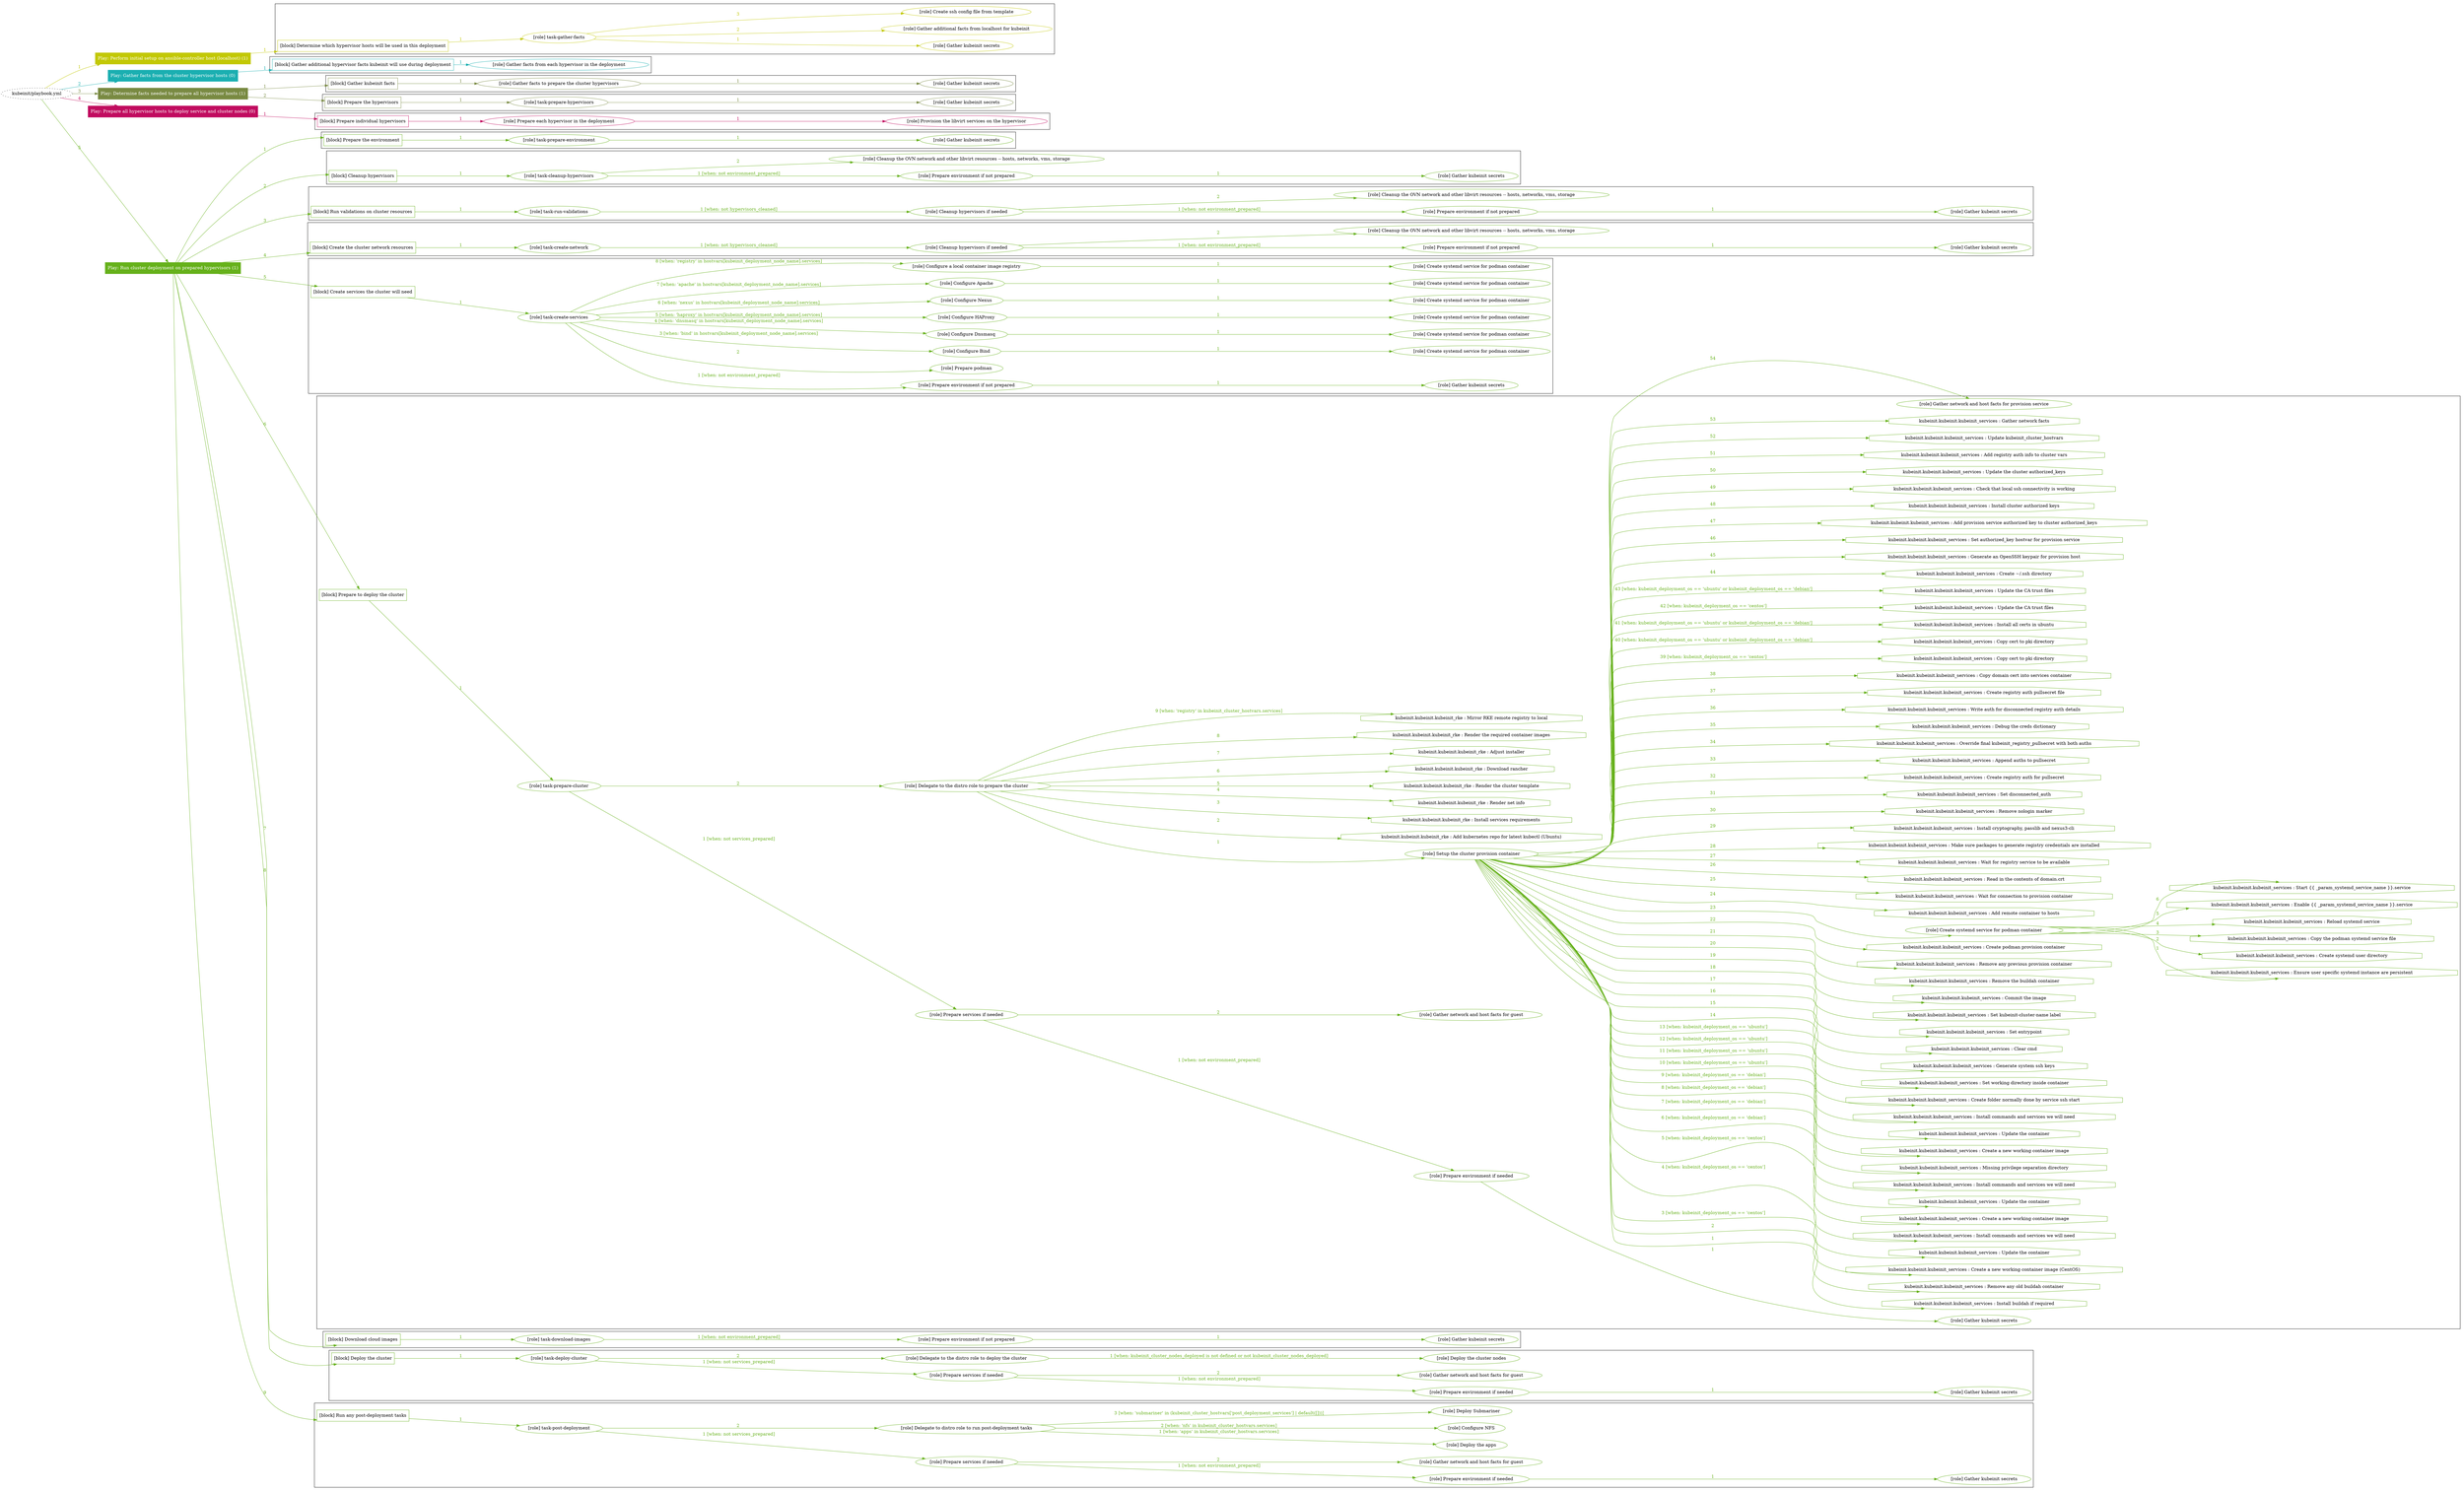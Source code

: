 digraph {
	graph [concentrate=true ordering=in rankdir=LR ratio=fill]
	edge [esep=5 sep=10]
	"kubeinit/playbook.yml" [URL="/home/runner/work/kubeinit/kubeinit/kubeinit/playbook.yml" id=playbook_f1583fa1 style=dotted]
	"kubeinit/playbook.yml" -> play_3523cf1a [label="1 " color="#c2c804" fontcolor="#c2c804" id=edge_e6574ac7 labeltooltip="1 " tooltip="1 "]
	subgraph "Play: Perform initial setup on ansible-controller host (localhost) (1)" {
		play_3523cf1a [label="Play: Perform initial setup on ansible-controller host (localhost) (1)" URL="/home/runner/work/kubeinit/kubeinit/kubeinit/playbook.yml" color="#c2c804" fontcolor="#ffffff" id=play_3523cf1a shape=box style=filled tooltip=localhost]
		play_3523cf1a -> block_0d57a293 [label=1 color="#c2c804" fontcolor="#c2c804" id=edge_f708312f labeltooltip=1 tooltip=1]
		subgraph cluster_block_0d57a293 {
			block_0d57a293 [label="[block] Determine which hypervisor hosts will be used in this deployment" URL="/home/runner/work/kubeinit/kubeinit/kubeinit/playbook.yml" color="#c2c804" id=block_0d57a293 labeltooltip="Determine which hypervisor hosts will be used in this deployment" shape=box tooltip="Determine which hypervisor hosts will be used in this deployment"]
			block_0d57a293 -> role_363fa1a9 [label="1 " color="#c2c804" fontcolor="#c2c804" id=edge_0da1a22b labeltooltip="1 " tooltip="1 "]
			subgraph "task-gather-facts" {
				role_363fa1a9 [label="[role] task-gather-facts" URL="/home/runner/work/kubeinit/kubeinit/kubeinit/playbook.yml" color="#c2c804" id=role_363fa1a9 tooltip="task-gather-facts"]
				role_363fa1a9 -> role_adbcf7a7 [label="1 " color="#c2c804" fontcolor="#c2c804" id=edge_7923f760 labeltooltip="1 " tooltip="1 "]
				subgraph "Gather kubeinit secrets" {
					role_adbcf7a7 [label="[role] Gather kubeinit secrets" URL="/home/runner/.ansible/collections/ansible_collections/kubeinit/kubeinit/roles/kubeinit_prepare/tasks/build_hypervisors_group.yml" color="#c2c804" id=role_adbcf7a7 tooltip="Gather kubeinit secrets"]
				}
				role_363fa1a9 -> role_e567cdbe [label="2 " color="#c2c804" fontcolor="#c2c804" id=edge_75639af6 labeltooltip="2 " tooltip="2 "]
				subgraph "Gather additional facts from localhost for kubeinit" {
					role_e567cdbe [label="[role] Gather additional facts from localhost for kubeinit" URL="/home/runner/.ansible/collections/ansible_collections/kubeinit/kubeinit/roles/kubeinit_prepare/tasks/build_hypervisors_group.yml" color="#c2c804" id=role_e567cdbe tooltip="Gather additional facts from localhost for kubeinit"]
				}
				role_363fa1a9 -> role_db42e3c8 [label="3 " color="#c2c804" fontcolor="#c2c804" id=edge_1c40c993 labeltooltip="3 " tooltip="3 "]
				subgraph "Create ssh config file from template" {
					role_db42e3c8 [label="[role] Create ssh config file from template" URL="/home/runner/.ansible/collections/ansible_collections/kubeinit/kubeinit/roles/kubeinit_prepare/tasks/build_hypervisors_group.yml" color="#c2c804" id=role_db42e3c8 tooltip="Create ssh config file from template"]
				}
			}
		}
	}
	"kubeinit/playbook.yml" -> play_9a6f6c3f [label="2 " color="#1bafb1" fontcolor="#1bafb1" id=edge_c94f4409 labeltooltip="2 " tooltip="2 "]
	subgraph "Play: Gather facts from the cluster hypervisor hosts (0)" {
		play_9a6f6c3f [label="Play: Gather facts from the cluster hypervisor hosts (0)" URL="/home/runner/work/kubeinit/kubeinit/kubeinit/playbook.yml" color="#1bafb1" fontcolor="#ffffff" id=play_9a6f6c3f shape=box style=filled tooltip="Play: Gather facts from the cluster hypervisor hosts (0)"]
		play_9a6f6c3f -> block_28cb986f [label=1 color="#1bafb1" fontcolor="#1bafb1" id=edge_4d35d853 labeltooltip=1 tooltip=1]
		subgraph cluster_block_28cb986f {
			block_28cb986f [label="[block] Gather additional hypervisor facts kubeinit will use during deployment" URL="/home/runner/work/kubeinit/kubeinit/kubeinit/playbook.yml" color="#1bafb1" id=block_28cb986f labeltooltip="Gather additional hypervisor facts kubeinit will use during deployment" shape=box tooltip="Gather additional hypervisor facts kubeinit will use during deployment"]
			block_28cb986f -> role_e74fa79a [label="1 " color="#1bafb1" fontcolor="#1bafb1" id=edge_05e97a4c labeltooltip="1 " tooltip="1 "]
			subgraph "Gather facts from each hypervisor in the deployment" {
				role_e74fa79a [label="[role] Gather facts from each hypervisor in the deployment" URL="/home/runner/work/kubeinit/kubeinit/kubeinit/playbook.yml" color="#1bafb1" id=role_e74fa79a tooltip="Gather facts from each hypervisor in the deployment"]
			}
		}
	}
	"kubeinit/playbook.yml" -> play_130f8120 [label="3 " color="#798a42" fontcolor="#798a42" id=edge_ac3f7e1b labeltooltip="3 " tooltip="3 "]
	subgraph "Play: Determine facts needed to prepare all hypervisor hosts (1)" {
		play_130f8120 [label="Play: Determine facts needed to prepare all hypervisor hosts (1)" URL="/home/runner/work/kubeinit/kubeinit/kubeinit/playbook.yml" color="#798a42" fontcolor="#ffffff" id=play_130f8120 shape=box style=filled tooltip=localhost]
		play_130f8120 -> block_f9eb4373 [label=1 color="#798a42" fontcolor="#798a42" id=edge_b4398782 labeltooltip=1 tooltip=1]
		subgraph cluster_block_f9eb4373 {
			block_f9eb4373 [label="[block] Gather kubeinit facts" URL="/home/runner/work/kubeinit/kubeinit/kubeinit/playbook.yml" color="#798a42" id=block_f9eb4373 labeltooltip="Gather kubeinit facts" shape=box tooltip="Gather kubeinit facts"]
			block_f9eb4373 -> role_72b01117 [label="1 " color="#798a42" fontcolor="#798a42" id=edge_622a8390 labeltooltip="1 " tooltip="1 "]
			subgraph "Gather facts to prepare the cluster hypervisors" {
				role_72b01117 [label="[role] Gather facts to prepare the cluster hypervisors" URL="/home/runner/work/kubeinit/kubeinit/kubeinit/playbook.yml" color="#798a42" id=role_72b01117 tooltip="Gather facts to prepare the cluster hypervisors"]
				role_72b01117 -> role_7c6bf603 [label="1 " color="#798a42" fontcolor="#798a42" id=edge_92392ba4 labeltooltip="1 " tooltip="1 "]
				subgraph "Gather kubeinit secrets" {
					role_7c6bf603 [label="[role] Gather kubeinit secrets" URL="/home/runner/.ansible/collections/ansible_collections/kubeinit/kubeinit/roles/kubeinit_prepare/tasks/gather_kubeinit_facts.yml" color="#798a42" id=role_7c6bf603 tooltip="Gather kubeinit secrets"]
				}
			}
		}
		play_130f8120 -> block_0d473d90 [label=2 color="#798a42" fontcolor="#798a42" id=edge_d56424c9 labeltooltip=2 tooltip=2]
		subgraph cluster_block_0d473d90 {
			block_0d473d90 [label="[block] Prepare the hypervisors" URL="/home/runner/work/kubeinit/kubeinit/kubeinit/playbook.yml" color="#798a42" id=block_0d473d90 labeltooltip="Prepare the hypervisors" shape=box tooltip="Prepare the hypervisors"]
			block_0d473d90 -> role_33f9daae [label="1 " color="#798a42" fontcolor="#798a42" id=edge_9eb518c7 labeltooltip="1 " tooltip="1 "]
			subgraph "task-prepare-hypervisors" {
				role_33f9daae [label="[role] task-prepare-hypervisors" URL="/home/runner/work/kubeinit/kubeinit/kubeinit/playbook.yml" color="#798a42" id=role_33f9daae tooltip="task-prepare-hypervisors"]
				role_33f9daae -> role_dbcdf1ce [label="1 " color="#798a42" fontcolor="#798a42" id=edge_14e35728 labeltooltip="1 " tooltip="1 "]
				subgraph "Gather kubeinit secrets" {
					role_dbcdf1ce [label="[role] Gather kubeinit secrets" URL="/home/runner/.ansible/collections/ansible_collections/kubeinit/kubeinit/roles/kubeinit_prepare/tasks/gather_kubeinit_facts.yml" color="#798a42" id=role_dbcdf1ce tooltip="Gather kubeinit secrets"]
				}
			}
		}
	}
	"kubeinit/playbook.yml" -> play_9bd3ffb3 [label="4 " color="#c10b5f" fontcolor="#c10b5f" id=edge_e7d35c37 labeltooltip="4 " tooltip="4 "]
	subgraph "Play: Prepare all hypervisor hosts to deploy service and cluster nodes (0)" {
		play_9bd3ffb3 [label="Play: Prepare all hypervisor hosts to deploy service and cluster nodes (0)" URL="/home/runner/work/kubeinit/kubeinit/kubeinit/playbook.yml" color="#c10b5f" fontcolor="#ffffff" id=play_9bd3ffb3 shape=box style=filled tooltip="Play: Prepare all hypervisor hosts to deploy service and cluster nodes (0)"]
		play_9bd3ffb3 -> block_aefc6ac1 [label=1 color="#c10b5f" fontcolor="#c10b5f" id=edge_38eaac56 labeltooltip=1 tooltip=1]
		subgraph cluster_block_aefc6ac1 {
			block_aefc6ac1 [label="[block] Prepare individual hypervisors" URL="/home/runner/work/kubeinit/kubeinit/kubeinit/playbook.yml" color="#c10b5f" id=block_aefc6ac1 labeltooltip="Prepare individual hypervisors" shape=box tooltip="Prepare individual hypervisors"]
			block_aefc6ac1 -> role_84087872 [label="1 " color="#c10b5f" fontcolor="#c10b5f" id=edge_cad9f2ef labeltooltip="1 " tooltip="1 "]
			subgraph "Prepare each hypervisor in the deployment" {
				role_84087872 [label="[role] Prepare each hypervisor in the deployment" URL="/home/runner/work/kubeinit/kubeinit/kubeinit/playbook.yml" color="#c10b5f" id=role_84087872 tooltip="Prepare each hypervisor in the deployment"]
				role_84087872 -> role_1363d79b [label="1 " color="#c10b5f" fontcolor="#c10b5f" id=edge_6c284671 labeltooltip="1 " tooltip="1 "]
				subgraph "Provision the libvirt services on the hypervisor" {
					role_1363d79b [label="[role] Provision the libvirt services on the hypervisor" URL="/home/runner/.ansible/collections/ansible_collections/kubeinit/kubeinit/roles/kubeinit_prepare/tasks/prepare_hypervisor.yml" color="#c10b5f" id=role_1363d79b tooltip="Provision the libvirt services on the hypervisor"]
				}
			}
		}
	}
	"kubeinit/playbook.yml" -> play_2a37fafb [label="5 " color="#66b11b" fontcolor="#66b11b" id=edge_00c37f0b labeltooltip="5 " tooltip="5 "]
	subgraph "Play: Run cluster deployment on prepared hypervisors (1)" {
		play_2a37fafb [label="Play: Run cluster deployment on prepared hypervisors (1)" URL="/home/runner/work/kubeinit/kubeinit/kubeinit/playbook.yml" color="#66b11b" fontcolor="#ffffff" id=play_2a37fafb shape=box style=filled tooltip=localhost]
		play_2a37fafb -> block_748b71f2 [label=1 color="#66b11b" fontcolor="#66b11b" id=edge_61da0675 labeltooltip=1 tooltip=1]
		subgraph cluster_block_748b71f2 {
			block_748b71f2 [label="[block] Prepare the environment" URL="/home/runner/work/kubeinit/kubeinit/kubeinit/playbook.yml" color="#66b11b" id=block_748b71f2 labeltooltip="Prepare the environment" shape=box tooltip="Prepare the environment"]
			block_748b71f2 -> role_0b90e78e [label="1 " color="#66b11b" fontcolor="#66b11b" id=edge_86b6d967 labeltooltip="1 " tooltip="1 "]
			subgraph "task-prepare-environment" {
				role_0b90e78e [label="[role] task-prepare-environment" URL="/home/runner/work/kubeinit/kubeinit/kubeinit/playbook.yml" color="#66b11b" id=role_0b90e78e tooltip="task-prepare-environment"]
				role_0b90e78e -> role_efaa7a60 [label="1 " color="#66b11b" fontcolor="#66b11b" id=edge_a0a3700b labeltooltip="1 " tooltip="1 "]
				subgraph "Gather kubeinit secrets" {
					role_efaa7a60 [label="[role] Gather kubeinit secrets" URL="/home/runner/.ansible/collections/ansible_collections/kubeinit/kubeinit/roles/kubeinit_prepare/tasks/gather_kubeinit_facts.yml" color="#66b11b" id=role_efaa7a60 tooltip="Gather kubeinit secrets"]
				}
			}
		}
		play_2a37fafb -> block_d1611c09 [label=2 color="#66b11b" fontcolor="#66b11b" id=edge_2407a9e4 labeltooltip=2 tooltip=2]
		subgraph cluster_block_d1611c09 {
			block_d1611c09 [label="[block] Cleanup hypervisors" URL="/home/runner/work/kubeinit/kubeinit/kubeinit/playbook.yml" color="#66b11b" id=block_d1611c09 labeltooltip="Cleanup hypervisors" shape=box tooltip="Cleanup hypervisors"]
			block_d1611c09 -> role_ed3c77b9 [label="1 " color="#66b11b" fontcolor="#66b11b" id=edge_a3e235b2 labeltooltip="1 " tooltip="1 "]
			subgraph "task-cleanup-hypervisors" {
				role_ed3c77b9 [label="[role] task-cleanup-hypervisors" URL="/home/runner/work/kubeinit/kubeinit/kubeinit/playbook.yml" color="#66b11b" id=role_ed3c77b9 tooltip="task-cleanup-hypervisors"]
				role_ed3c77b9 -> role_5ed71916 [label="1 [when: not environment_prepared]" color="#66b11b" fontcolor="#66b11b" id=edge_af1a2dda labeltooltip="1 [when: not environment_prepared]" tooltip="1 [when: not environment_prepared]"]
				subgraph "Prepare environment if not prepared" {
					role_5ed71916 [label="[role] Prepare environment if not prepared" URL="/home/runner/.ansible/collections/ansible_collections/kubeinit/kubeinit/roles/kubeinit_prepare/tasks/cleanup_hypervisors.yml" color="#66b11b" id=role_5ed71916 tooltip="Prepare environment if not prepared"]
					role_5ed71916 -> role_181663c9 [label="1 " color="#66b11b" fontcolor="#66b11b" id=edge_a8bfd70c labeltooltip="1 " tooltip="1 "]
					subgraph "Gather kubeinit secrets" {
						role_181663c9 [label="[role] Gather kubeinit secrets" URL="/home/runner/.ansible/collections/ansible_collections/kubeinit/kubeinit/roles/kubeinit_prepare/tasks/gather_kubeinit_facts.yml" color="#66b11b" id=role_181663c9 tooltip="Gather kubeinit secrets"]
					}
				}
				role_ed3c77b9 -> role_4343d1bc [label="2 " color="#66b11b" fontcolor="#66b11b" id=edge_e2b9bc15 labeltooltip="2 " tooltip="2 "]
				subgraph "Cleanup the OVN network and other libvirt resources -- hosts, networks, vms, storage" {
					role_4343d1bc [label="[role] Cleanup the OVN network and other libvirt resources -- hosts, networks, vms, storage" URL="/home/runner/.ansible/collections/ansible_collections/kubeinit/kubeinit/roles/kubeinit_prepare/tasks/cleanup_hypervisors.yml" color="#66b11b" id=role_4343d1bc tooltip="Cleanup the OVN network and other libvirt resources -- hosts, networks, vms, storage"]
				}
			}
		}
		play_2a37fafb -> block_2b606604 [label=3 color="#66b11b" fontcolor="#66b11b" id=edge_f55bb4fc labeltooltip=3 tooltip=3]
		subgraph cluster_block_2b606604 {
			block_2b606604 [label="[block] Run validations on cluster resources" URL="/home/runner/work/kubeinit/kubeinit/kubeinit/playbook.yml" color="#66b11b" id=block_2b606604 labeltooltip="Run validations on cluster resources" shape=box tooltip="Run validations on cluster resources"]
			block_2b606604 -> role_2230fb98 [label="1 " color="#66b11b" fontcolor="#66b11b" id=edge_8649bc32 labeltooltip="1 " tooltip="1 "]
			subgraph "task-run-validations" {
				role_2230fb98 [label="[role] task-run-validations" URL="/home/runner/work/kubeinit/kubeinit/kubeinit/playbook.yml" color="#66b11b" id=role_2230fb98 tooltip="task-run-validations"]
				role_2230fb98 -> role_8525bb02 [label="1 [when: not hypervisors_cleaned]" color="#66b11b" fontcolor="#66b11b" id=edge_6ce26756 labeltooltip="1 [when: not hypervisors_cleaned]" tooltip="1 [when: not hypervisors_cleaned]"]
				subgraph "Cleanup hypervisors if needed" {
					role_8525bb02 [label="[role] Cleanup hypervisors if needed" URL="/home/runner/.ansible/collections/ansible_collections/kubeinit/kubeinit/roles/kubeinit_validations/tasks/main.yml" color="#66b11b" id=role_8525bb02 tooltip="Cleanup hypervisors if needed"]
					role_8525bb02 -> role_9a8181c4 [label="1 [when: not environment_prepared]" color="#66b11b" fontcolor="#66b11b" id=edge_deddfe70 labeltooltip="1 [when: not environment_prepared]" tooltip="1 [when: not environment_prepared]"]
					subgraph "Prepare environment if not prepared" {
						role_9a8181c4 [label="[role] Prepare environment if not prepared" URL="/home/runner/.ansible/collections/ansible_collections/kubeinit/kubeinit/roles/kubeinit_prepare/tasks/cleanup_hypervisors.yml" color="#66b11b" id=role_9a8181c4 tooltip="Prepare environment if not prepared"]
						role_9a8181c4 -> role_912d16f5 [label="1 " color="#66b11b" fontcolor="#66b11b" id=edge_48597b85 labeltooltip="1 " tooltip="1 "]
						subgraph "Gather kubeinit secrets" {
							role_912d16f5 [label="[role] Gather kubeinit secrets" URL="/home/runner/.ansible/collections/ansible_collections/kubeinit/kubeinit/roles/kubeinit_prepare/tasks/gather_kubeinit_facts.yml" color="#66b11b" id=role_912d16f5 tooltip="Gather kubeinit secrets"]
						}
					}
					role_8525bb02 -> role_328ab209 [label="2 " color="#66b11b" fontcolor="#66b11b" id=edge_315968ae labeltooltip="2 " tooltip="2 "]
					subgraph "Cleanup the OVN network and other libvirt resources -- hosts, networks, vms, storage" {
						role_328ab209 [label="[role] Cleanup the OVN network and other libvirt resources -- hosts, networks, vms, storage" URL="/home/runner/.ansible/collections/ansible_collections/kubeinit/kubeinit/roles/kubeinit_prepare/tasks/cleanup_hypervisors.yml" color="#66b11b" id=role_328ab209 tooltip="Cleanup the OVN network and other libvirt resources -- hosts, networks, vms, storage"]
					}
				}
			}
		}
		play_2a37fafb -> block_fdb5a10b [label=4 color="#66b11b" fontcolor="#66b11b" id=edge_c3647d5e labeltooltip=4 tooltip=4]
		subgraph cluster_block_fdb5a10b {
			block_fdb5a10b [label="[block] Create the cluster network resources" URL="/home/runner/work/kubeinit/kubeinit/kubeinit/playbook.yml" color="#66b11b" id=block_fdb5a10b labeltooltip="Create the cluster network resources" shape=box tooltip="Create the cluster network resources"]
			block_fdb5a10b -> role_19de5f85 [label="1 " color="#66b11b" fontcolor="#66b11b" id=edge_29ddc7dc labeltooltip="1 " tooltip="1 "]
			subgraph "task-create-network" {
				role_19de5f85 [label="[role] task-create-network" URL="/home/runner/work/kubeinit/kubeinit/kubeinit/playbook.yml" color="#66b11b" id=role_19de5f85 tooltip="task-create-network"]
				role_19de5f85 -> role_2cfd4322 [label="1 [when: not hypervisors_cleaned]" color="#66b11b" fontcolor="#66b11b" id=edge_d6c3f783 labeltooltip="1 [when: not hypervisors_cleaned]" tooltip="1 [when: not hypervisors_cleaned]"]
				subgraph "Cleanup hypervisors if needed" {
					role_2cfd4322 [label="[role] Cleanup hypervisors if needed" URL="/home/runner/.ansible/collections/ansible_collections/kubeinit/kubeinit/roles/kubeinit_libvirt/tasks/create_network.yml" color="#66b11b" id=role_2cfd4322 tooltip="Cleanup hypervisors if needed"]
					role_2cfd4322 -> role_7427d769 [label="1 [when: not environment_prepared]" color="#66b11b" fontcolor="#66b11b" id=edge_32271c58 labeltooltip="1 [when: not environment_prepared]" tooltip="1 [when: not environment_prepared]"]
					subgraph "Prepare environment if not prepared" {
						role_7427d769 [label="[role] Prepare environment if not prepared" URL="/home/runner/.ansible/collections/ansible_collections/kubeinit/kubeinit/roles/kubeinit_prepare/tasks/cleanup_hypervisors.yml" color="#66b11b" id=role_7427d769 tooltip="Prepare environment if not prepared"]
						role_7427d769 -> role_b94a88c8 [label="1 " color="#66b11b" fontcolor="#66b11b" id=edge_f26324fd labeltooltip="1 " tooltip="1 "]
						subgraph "Gather kubeinit secrets" {
							role_b94a88c8 [label="[role] Gather kubeinit secrets" URL="/home/runner/.ansible/collections/ansible_collections/kubeinit/kubeinit/roles/kubeinit_prepare/tasks/gather_kubeinit_facts.yml" color="#66b11b" id=role_b94a88c8 tooltip="Gather kubeinit secrets"]
						}
					}
					role_2cfd4322 -> role_b47cdd5e [label="2 " color="#66b11b" fontcolor="#66b11b" id=edge_64858eb3 labeltooltip="2 " tooltip="2 "]
					subgraph "Cleanup the OVN network and other libvirt resources -- hosts, networks, vms, storage" {
						role_b47cdd5e [label="[role] Cleanup the OVN network and other libvirt resources -- hosts, networks, vms, storage" URL="/home/runner/.ansible/collections/ansible_collections/kubeinit/kubeinit/roles/kubeinit_prepare/tasks/cleanup_hypervisors.yml" color="#66b11b" id=role_b47cdd5e tooltip="Cleanup the OVN network and other libvirt resources -- hosts, networks, vms, storage"]
					}
				}
			}
		}
		play_2a37fafb -> block_cacfa048 [label=5 color="#66b11b" fontcolor="#66b11b" id=edge_64dbaa61 labeltooltip=5 tooltip=5]
		subgraph cluster_block_cacfa048 {
			block_cacfa048 [label="[block] Create services the cluster will need" URL="/home/runner/work/kubeinit/kubeinit/kubeinit/playbook.yml" color="#66b11b" id=block_cacfa048 labeltooltip="Create services the cluster will need" shape=box tooltip="Create services the cluster will need"]
			block_cacfa048 -> role_5419860a [label="1 " color="#66b11b" fontcolor="#66b11b" id=edge_4f48f82f labeltooltip="1 " tooltip="1 "]
			subgraph "task-create-services" {
				role_5419860a [label="[role] task-create-services" URL="/home/runner/work/kubeinit/kubeinit/kubeinit/playbook.yml" color="#66b11b" id=role_5419860a tooltip="task-create-services"]
				role_5419860a -> role_9e8c9bb2 [label="1 [when: not environment_prepared]" color="#66b11b" fontcolor="#66b11b" id=edge_5f474fb9 labeltooltip="1 [when: not environment_prepared]" tooltip="1 [when: not environment_prepared]"]
				subgraph "Prepare environment if not prepared" {
					role_9e8c9bb2 [label="[role] Prepare environment if not prepared" URL="/home/runner/.ansible/collections/ansible_collections/kubeinit/kubeinit/roles/kubeinit_services/tasks/main.yml" color="#66b11b" id=role_9e8c9bb2 tooltip="Prepare environment if not prepared"]
					role_9e8c9bb2 -> role_57041064 [label="1 " color="#66b11b" fontcolor="#66b11b" id=edge_1b7a3bc7 labeltooltip="1 " tooltip="1 "]
					subgraph "Gather kubeinit secrets" {
						role_57041064 [label="[role] Gather kubeinit secrets" URL="/home/runner/.ansible/collections/ansible_collections/kubeinit/kubeinit/roles/kubeinit_prepare/tasks/gather_kubeinit_facts.yml" color="#66b11b" id=role_57041064 tooltip="Gather kubeinit secrets"]
					}
				}
				role_5419860a -> role_a5b57a57 [label="2 " color="#66b11b" fontcolor="#66b11b" id=edge_606c4386 labeltooltip="2 " tooltip="2 "]
				subgraph "Prepare podman" {
					role_a5b57a57 [label="[role] Prepare podman" URL="/home/runner/.ansible/collections/ansible_collections/kubeinit/kubeinit/roles/kubeinit_services/tasks/00_create_service_pod.yml" color="#66b11b" id=role_a5b57a57 tooltip="Prepare podman"]
				}
				role_5419860a -> role_8db3b331 [label="3 [when: 'bind' in hostvars[kubeinit_deployment_node_name].services]" color="#66b11b" fontcolor="#66b11b" id=edge_8812f34f labeltooltip="3 [when: 'bind' in hostvars[kubeinit_deployment_node_name].services]" tooltip="3 [when: 'bind' in hostvars[kubeinit_deployment_node_name].services]"]
				subgraph "Configure Bind" {
					role_8db3b331 [label="[role] Configure Bind" URL="/home/runner/.ansible/collections/ansible_collections/kubeinit/kubeinit/roles/kubeinit_services/tasks/start_services_containers.yml" color="#66b11b" id=role_8db3b331 tooltip="Configure Bind"]
					role_8db3b331 -> role_6a3cb0ec [label="1 " color="#66b11b" fontcolor="#66b11b" id=edge_cef16002 labeltooltip="1 " tooltip="1 "]
					subgraph "Create systemd service for podman container" {
						role_6a3cb0ec [label="[role] Create systemd service for podman container" URL="/home/runner/.ansible/collections/ansible_collections/kubeinit/kubeinit/roles/kubeinit_bind/tasks/main.yml" color="#66b11b" id=role_6a3cb0ec tooltip="Create systemd service for podman container"]
					}
				}
				role_5419860a -> role_66c9ffbd [label="4 [when: 'dnsmasq' in hostvars[kubeinit_deployment_node_name].services]" color="#66b11b" fontcolor="#66b11b" id=edge_6a1b2dab labeltooltip="4 [when: 'dnsmasq' in hostvars[kubeinit_deployment_node_name].services]" tooltip="4 [when: 'dnsmasq' in hostvars[kubeinit_deployment_node_name].services]"]
				subgraph "Configure Dnsmasq" {
					role_66c9ffbd [label="[role] Configure Dnsmasq" URL="/home/runner/.ansible/collections/ansible_collections/kubeinit/kubeinit/roles/kubeinit_services/tasks/start_services_containers.yml" color="#66b11b" id=role_66c9ffbd tooltip="Configure Dnsmasq"]
					role_66c9ffbd -> role_174035f3 [label="1 " color="#66b11b" fontcolor="#66b11b" id=edge_c4d3b52d labeltooltip="1 " tooltip="1 "]
					subgraph "Create systemd service for podman container" {
						role_174035f3 [label="[role] Create systemd service for podman container" URL="/home/runner/.ansible/collections/ansible_collections/kubeinit/kubeinit/roles/kubeinit_dnsmasq/tasks/main.yml" color="#66b11b" id=role_174035f3 tooltip="Create systemd service for podman container"]
					}
				}
				role_5419860a -> role_53e78d0e [label="5 [when: 'haproxy' in hostvars[kubeinit_deployment_node_name].services]" color="#66b11b" fontcolor="#66b11b" id=edge_f99bd508 labeltooltip="5 [when: 'haproxy' in hostvars[kubeinit_deployment_node_name].services]" tooltip="5 [when: 'haproxy' in hostvars[kubeinit_deployment_node_name].services]"]
				subgraph "Configure HAProxy" {
					role_53e78d0e [label="[role] Configure HAProxy" URL="/home/runner/.ansible/collections/ansible_collections/kubeinit/kubeinit/roles/kubeinit_services/tasks/start_services_containers.yml" color="#66b11b" id=role_53e78d0e tooltip="Configure HAProxy"]
					role_53e78d0e -> role_cda4ebdb [label="1 " color="#66b11b" fontcolor="#66b11b" id=edge_9cf54b04 labeltooltip="1 " tooltip="1 "]
					subgraph "Create systemd service for podman container" {
						role_cda4ebdb [label="[role] Create systemd service for podman container" URL="/home/runner/.ansible/collections/ansible_collections/kubeinit/kubeinit/roles/kubeinit_haproxy/tasks/main.yml" color="#66b11b" id=role_cda4ebdb tooltip="Create systemd service for podman container"]
					}
				}
				role_5419860a -> role_fa2a15d5 [label="6 [when: 'nexus' in hostvars[kubeinit_deployment_node_name].services]" color="#66b11b" fontcolor="#66b11b" id=edge_c75b4df8 labeltooltip="6 [when: 'nexus' in hostvars[kubeinit_deployment_node_name].services]" tooltip="6 [when: 'nexus' in hostvars[kubeinit_deployment_node_name].services]"]
				subgraph "Configure Nexus" {
					role_fa2a15d5 [label="[role] Configure Nexus" URL="/home/runner/.ansible/collections/ansible_collections/kubeinit/kubeinit/roles/kubeinit_services/tasks/start_services_containers.yml" color="#66b11b" id=role_fa2a15d5 tooltip="Configure Nexus"]
					role_fa2a15d5 -> role_eb2e2105 [label="1 " color="#66b11b" fontcolor="#66b11b" id=edge_88ebc686 labeltooltip="1 " tooltip="1 "]
					subgraph "Create systemd service for podman container" {
						role_eb2e2105 [label="[role] Create systemd service for podman container" URL="/home/runner/.ansible/collections/ansible_collections/kubeinit/kubeinit/roles/kubeinit_nexus/tasks/main.yml" color="#66b11b" id=role_eb2e2105 tooltip="Create systemd service for podman container"]
					}
				}
				role_5419860a -> role_31d08857 [label="7 [when: 'apache' in hostvars[kubeinit_deployment_node_name].services]" color="#66b11b" fontcolor="#66b11b" id=edge_114b32a5 labeltooltip="7 [when: 'apache' in hostvars[kubeinit_deployment_node_name].services]" tooltip="7 [when: 'apache' in hostvars[kubeinit_deployment_node_name].services]"]
				subgraph "Configure Apache" {
					role_31d08857 [label="[role] Configure Apache" URL="/home/runner/.ansible/collections/ansible_collections/kubeinit/kubeinit/roles/kubeinit_services/tasks/start_services_containers.yml" color="#66b11b" id=role_31d08857 tooltip="Configure Apache"]
					role_31d08857 -> role_7636cb52 [label="1 " color="#66b11b" fontcolor="#66b11b" id=edge_62fa1d00 labeltooltip="1 " tooltip="1 "]
					subgraph "Create systemd service for podman container" {
						role_7636cb52 [label="[role] Create systemd service for podman container" URL="/home/runner/.ansible/collections/ansible_collections/kubeinit/kubeinit/roles/kubeinit_apache/tasks/main.yml" color="#66b11b" id=role_7636cb52 tooltip="Create systemd service for podman container"]
					}
				}
				role_5419860a -> role_86ad8f9d [label="8 [when: 'registry' in hostvars[kubeinit_deployment_node_name].services]" color="#66b11b" fontcolor="#66b11b" id=edge_c2dd6d8a labeltooltip="8 [when: 'registry' in hostvars[kubeinit_deployment_node_name].services]" tooltip="8 [when: 'registry' in hostvars[kubeinit_deployment_node_name].services]"]
				subgraph "Configure a local container image registry" {
					role_86ad8f9d [label="[role] Configure a local container image registry" URL="/home/runner/.ansible/collections/ansible_collections/kubeinit/kubeinit/roles/kubeinit_services/tasks/start_services_containers.yml" color="#66b11b" id=role_86ad8f9d tooltip="Configure a local container image registry"]
					role_86ad8f9d -> role_9f594c60 [label="1 " color="#66b11b" fontcolor="#66b11b" id=edge_3a4a7231 labeltooltip="1 " tooltip="1 "]
					subgraph "Create systemd service for podman container" {
						role_9f594c60 [label="[role] Create systemd service for podman container" URL="/home/runner/.ansible/collections/ansible_collections/kubeinit/kubeinit/roles/kubeinit_registry/tasks/main.yml" color="#66b11b" id=role_9f594c60 tooltip="Create systemd service for podman container"]
					}
				}
			}
		}
		play_2a37fafb -> block_0a7f7577 [label=6 color="#66b11b" fontcolor="#66b11b" id=edge_3825981e labeltooltip=6 tooltip=6]
		subgraph cluster_block_0a7f7577 {
			block_0a7f7577 [label="[block] Prepare to deploy the cluster" URL="/home/runner/work/kubeinit/kubeinit/kubeinit/playbook.yml" color="#66b11b" id=block_0a7f7577 labeltooltip="Prepare to deploy the cluster" shape=box tooltip="Prepare to deploy the cluster"]
			block_0a7f7577 -> role_b1444f8b [label="1 " color="#66b11b" fontcolor="#66b11b" id=edge_9c27ef4d labeltooltip="1 " tooltip="1 "]
			subgraph "task-prepare-cluster" {
				role_b1444f8b [label="[role] task-prepare-cluster" URL="/home/runner/work/kubeinit/kubeinit/kubeinit/playbook.yml" color="#66b11b" id=role_b1444f8b tooltip="task-prepare-cluster"]
				role_b1444f8b -> role_c553a6f1 [label="1 [when: not services_prepared]" color="#66b11b" fontcolor="#66b11b" id=edge_c46ad910 labeltooltip="1 [when: not services_prepared]" tooltip="1 [when: not services_prepared]"]
				subgraph "Prepare services if needed" {
					role_c553a6f1 [label="[role] Prepare services if needed" URL="/home/runner/.ansible/collections/ansible_collections/kubeinit/kubeinit/roles/kubeinit_prepare/tasks/prepare_cluster.yml" color="#66b11b" id=role_c553a6f1 tooltip="Prepare services if needed"]
					role_c553a6f1 -> role_56a96f1d [label="1 [when: not environment_prepared]" color="#66b11b" fontcolor="#66b11b" id=edge_3029d077 labeltooltip="1 [when: not environment_prepared]" tooltip="1 [when: not environment_prepared]"]
					subgraph "Prepare environment if needed" {
						role_56a96f1d [label="[role] Prepare environment if needed" URL="/home/runner/.ansible/collections/ansible_collections/kubeinit/kubeinit/roles/kubeinit_services/tasks/prepare_services.yml" color="#66b11b" id=role_56a96f1d tooltip="Prepare environment if needed"]
						role_56a96f1d -> role_6390af85 [label="1 " color="#66b11b" fontcolor="#66b11b" id=edge_cd320ab5 labeltooltip="1 " tooltip="1 "]
						subgraph "Gather kubeinit secrets" {
							role_6390af85 [label="[role] Gather kubeinit secrets" URL="/home/runner/.ansible/collections/ansible_collections/kubeinit/kubeinit/roles/kubeinit_prepare/tasks/gather_kubeinit_facts.yml" color="#66b11b" id=role_6390af85 tooltip="Gather kubeinit secrets"]
						}
					}
					role_c553a6f1 -> role_19f0fc0f [label="2 " color="#66b11b" fontcolor="#66b11b" id=edge_80007397 labeltooltip="2 " tooltip="2 "]
					subgraph "Gather network and host facts for guest" {
						role_19f0fc0f [label="[role] Gather network and host facts for guest" URL="/home/runner/.ansible/collections/ansible_collections/kubeinit/kubeinit/roles/kubeinit_services/tasks/prepare_services.yml" color="#66b11b" id=role_19f0fc0f tooltip="Gather network and host facts for guest"]
					}
				}
				role_b1444f8b -> role_20701137 [label="2 " color="#66b11b" fontcolor="#66b11b" id=edge_832a9144 labeltooltip="2 " tooltip="2 "]
				subgraph "Delegate to the distro role to prepare the cluster" {
					role_20701137 [label="[role] Delegate to the distro role to prepare the cluster" URL="/home/runner/.ansible/collections/ansible_collections/kubeinit/kubeinit/roles/kubeinit_prepare/tasks/prepare_cluster.yml" color="#66b11b" id=role_20701137 tooltip="Delegate to the distro role to prepare the cluster"]
					role_20701137 -> role_457efd1c [label="1 " color="#66b11b" fontcolor="#66b11b" id=edge_3b187c83 labeltooltip="1 " tooltip="1 "]
					subgraph "Setup the cluster provision container" {
						role_457efd1c [label="[role] Setup the cluster provision container" URL="/home/runner/.ansible/collections/ansible_collections/kubeinit/kubeinit/roles/kubeinit_rke/tasks/prepare_cluster.yml" color="#66b11b" id=role_457efd1c tooltip="Setup the cluster provision container"]
						task_88e377a8 [label="kubeinit.kubeinit.kubeinit_services : Install buildah if required" URL="/home/runner/.ansible/collections/ansible_collections/kubeinit/kubeinit/roles/kubeinit_services/tasks/create_provision_container.yml" color="#66b11b" id=task_88e377a8 shape=octagon tooltip="kubeinit.kubeinit.kubeinit_services : Install buildah if required"]
						role_457efd1c -> task_88e377a8 [label="1 " color="#66b11b" fontcolor="#66b11b" id=edge_b1a6fc66 labeltooltip="1 " tooltip="1 "]
						task_36190ffc [label="kubeinit.kubeinit.kubeinit_services : Remove any old buildah container" URL="/home/runner/.ansible/collections/ansible_collections/kubeinit/kubeinit/roles/kubeinit_services/tasks/create_provision_container.yml" color="#66b11b" id=task_36190ffc shape=octagon tooltip="kubeinit.kubeinit.kubeinit_services : Remove any old buildah container"]
						role_457efd1c -> task_36190ffc [label="2 " color="#66b11b" fontcolor="#66b11b" id=edge_7c8c3d07 labeltooltip="2 " tooltip="2 "]
						task_35c9ce3e [label="kubeinit.kubeinit.kubeinit_services : Create a new working container image (CentOS)" URL="/home/runner/.ansible/collections/ansible_collections/kubeinit/kubeinit/roles/kubeinit_services/tasks/create_provision_container.yml" color="#66b11b" id=task_35c9ce3e shape=octagon tooltip="kubeinit.kubeinit.kubeinit_services : Create a new working container image (CentOS)"]
						role_457efd1c -> task_35c9ce3e [label="3 [when: kubeinit_deployment_os == 'centos']" color="#66b11b" fontcolor="#66b11b" id=edge_ece835bb labeltooltip="3 [when: kubeinit_deployment_os == 'centos']" tooltip="3 [when: kubeinit_deployment_os == 'centos']"]
						task_9937ac5d [label="kubeinit.kubeinit.kubeinit_services : Update the container" URL="/home/runner/.ansible/collections/ansible_collections/kubeinit/kubeinit/roles/kubeinit_services/tasks/create_provision_container.yml" color="#66b11b" id=task_9937ac5d shape=octagon tooltip="kubeinit.kubeinit.kubeinit_services : Update the container"]
						role_457efd1c -> task_9937ac5d [label="4 [when: kubeinit_deployment_os == 'centos']" color="#66b11b" fontcolor="#66b11b" id=edge_58fecce9 labeltooltip="4 [when: kubeinit_deployment_os == 'centos']" tooltip="4 [when: kubeinit_deployment_os == 'centos']"]
						task_cd3cd4f0 [label="kubeinit.kubeinit.kubeinit_services : Install commands and services we will need" URL="/home/runner/.ansible/collections/ansible_collections/kubeinit/kubeinit/roles/kubeinit_services/tasks/create_provision_container.yml" color="#66b11b" id=task_cd3cd4f0 shape=octagon tooltip="kubeinit.kubeinit.kubeinit_services : Install commands and services we will need"]
						role_457efd1c -> task_cd3cd4f0 [label="5 [when: kubeinit_deployment_os == 'centos']" color="#66b11b" fontcolor="#66b11b" id=edge_4cbfcd87 labeltooltip="5 [when: kubeinit_deployment_os == 'centos']" tooltip="5 [when: kubeinit_deployment_os == 'centos']"]
						task_880457b6 [label="kubeinit.kubeinit.kubeinit_services : Create a new working container image" URL="/home/runner/.ansible/collections/ansible_collections/kubeinit/kubeinit/roles/kubeinit_services/tasks/create_provision_container.yml" color="#66b11b" id=task_880457b6 shape=octagon tooltip="kubeinit.kubeinit.kubeinit_services : Create a new working container image"]
						role_457efd1c -> task_880457b6 [label="6 [when: kubeinit_deployment_os == 'debian']" color="#66b11b" fontcolor="#66b11b" id=edge_35af1b0c labeltooltip="6 [when: kubeinit_deployment_os == 'debian']" tooltip="6 [when: kubeinit_deployment_os == 'debian']"]
						task_150f9f20 [label="kubeinit.kubeinit.kubeinit_services : Update the container" URL="/home/runner/.ansible/collections/ansible_collections/kubeinit/kubeinit/roles/kubeinit_services/tasks/create_provision_container.yml" color="#66b11b" id=task_150f9f20 shape=octagon tooltip="kubeinit.kubeinit.kubeinit_services : Update the container"]
						role_457efd1c -> task_150f9f20 [label="7 [when: kubeinit_deployment_os == 'debian']" color="#66b11b" fontcolor="#66b11b" id=edge_38b27a42 labeltooltip="7 [when: kubeinit_deployment_os == 'debian']" tooltip="7 [when: kubeinit_deployment_os == 'debian']"]
						task_94585776 [label="kubeinit.kubeinit.kubeinit_services : Install commands and services we will need" URL="/home/runner/.ansible/collections/ansible_collections/kubeinit/kubeinit/roles/kubeinit_services/tasks/create_provision_container.yml" color="#66b11b" id=task_94585776 shape=octagon tooltip="kubeinit.kubeinit.kubeinit_services : Install commands and services we will need"]
						role_457efd1c -> task_94585776 [label="8 [when: kubeinit_deployment_os == 'debian']" color="#66b11b" fontcolor="#66b11b" id=edge_dcad9df1 labeltooltip="8 [when: kubeinit_deployment_os == 'debian']" tooltip="8 [when: kubeinit_deployment_os == 'debian']"]
						task_81d70e9f [label="kubeinit.kubeinit.kubeinit_services : Missing privilege separation directory" URL="/home/runner/.ansible/collections/ansible_collections/kubeinit/kubeinit/roles/kubeinit_services/tasks/create_provision_container.yml" color="#66b11b" id=task_81d70e9f shape=octagon tooltip="kubeinit.kubeinit.kubeinit_services : Missing privilege separation directory"]
						role_457efd1c -> task_81d70e9f [label="9 [when: kubeinit_deployment_os == 'debian']" color="#66b11b" fontcolor="#66b11b" id=edge_268364d3 labeltooltip="9 [when: kubeinit_deployment_os == 'debian']" tooltip="9 [when: kubeinit_deployment_os == 'debian']"]
						task_91f83518 [label="kubeinit.kubeinit.kubeinit_services : Create a new working container image" URL="/home/runner/.ansible/collections/ansible_collections/kubeinit/kubeinit/roles/kubeinit_services/tasks/create_provision_container.yml" color="#66b11b" id=task_91f83518 shape=octagon tooltip="kubeinit.kubeinit.kubeinit_services : Create a new working container image"]
						role_457efd1c -> task_91f83518 [label="10 [when: kubeinit_deployment_os == 'ubuntu']" color="#66b11b" fontcolor="#66b11b" id=edge_965c865f labeltooltip="10 [when: kubeinit_deployment_os == 'ubuntu']" tooltip="10 [when: kubeinit_deployment_os == 'ubuntu']"]
						task_00d09f8f [label="kubeinit.kubeinit.kubeinit_services : Update the container" URL="/home/runner/.ansible/collections/ansible_collections/kubeinit/kubeinit/roles/kubeinit_services/tasks/create_provision_container.yml" color="#66b11b" id=task_00d09f8f shape=octagon tooltip="kubeinit.kubeinit.kubeinit_services : Update the container"]
						role_457efd1c -> task_00d09f8f [label="11 [when: kubeinit_deployment_os == 'ubuntu']" color="#66b11b" fontcolor="#66b11b" id=edge_823e20a7 labeltooltip="11 [when: kubeinit_deployment_os == 'ubuntu']" tooltip="11 [when: kubeinit_deployment_os == 'ubuntu']"]
						task_8f579f87 [label="kubeinit.kubeinit.kubeinit_services : Install commands and services we will need" URL="/home/runner/.ansible/collections/ansible_collections/kubeinit/kubeinit/roles/kubeinit_services/tasks/create_provision_container.yml" color="#66b11b" id=task_8f579f87 shape=octagon tooltip="kubeinit.kubeinit.kubeinit_services : Install commands and services we will need"]
						role_457efd1c -> task_8f579f87 [label="12 [when: kubeinit_deployment_os == 'ubuntu']" color="#66b11b" fontcolor="#66b11b" id=edge_d2adebd8 labeltooltip="12 [when: kubeinit_deployment_os == 'ubuntu']" tooltip="12 [when: kubeinit_deployment_os == 'ubuntu']"]
						task_abcd8c86 [label="kubeinit.kubeinit.kubeinit_services : Create folder normally done by service ssh start" URL="/home/runner/.ansible/collections/ansible_collections/kubeinit/kubeinit/roles/kubeinit_services/tasks/create_provision_container.yml" color="#66b11b" id=task_abcd8c86 shape=octagon tooltip="kubeinit.kubeinit.kubeinit_services : Create folder normally done by service ssh start"]
						role_457efd1c -> task_abcd8c86 [label="13 [when: kubeinit_deployment_os == 'ubuntu']" color="#66b11b" fontcolor="#66b11b" id=edge_3d5f1702 labeltooltip="13 [when: kubeinit_deployment_os == 'ubuntu']" tooltip="13 [when: kubeinit_deployment_os == 'ubuntu']"]
						task_0178df7b [label="kubeinit.kubeinit.kubeinit_services : Set working directory inside container" URL="/home/runner/.ansible/collections/ansible_collections/kubeinit/kubeinit/roles/kubeinit_services/tasks/create_provision_container.yml" color="#66b11b" id=task_0178df7b shape=octagon tooltip="kubeinit.kubeinit.kubeinit_services : Set working directory inside container"]
						role_457efd1c -> task_0178df7b [label="14 " color="#66b11b" fontcolor="#66b11b" id=edge_401500c4 labeltooltip="14 " tooltip="14 "]
						task_c350f814 [label="kubeinit.kubeinit.kubeinit_services : Generate system ssh keys" URL="/home/runner/.ansible/collections/ansible_collections/kubeinit/kubeinit/roles/kubeinit_services/tasks/create_provision_container.yml" color="#66b11b" id=task_c350f814 shape=octagon tooltip="kubeinit.kubeinit.kubeinit_services : Generate system ssh keys"]
						role_457efd1c -> task_c350f814 [label="15 " color="#66b11b" fontcolor="#66b11b" id=edge_6947e1e1 labeltooltip="15 " tooltip="15 "]
						task_6ccf271f [label="kubeinit.kubeinit.kubeinit_services : Clear cmd" URL="/home/runner/.ansible/collections/ansible_collections/kubeinit/kubeinit/roles/kubeinit_services/tasks/create_provision_container.yml" color="#66b11b" id=task_6ccf271f shape=octagon tooltip="kubeinit.kubeinit.kubeinit_services : Clear cmd"]
						role_457efd1c -> task_6ccf271f [label="16 " color="#66b11b" fontcolor="#66b11b" id=edge_0fc4c087 labeltooltip="16 " tooltip="16 "]
						task_e336450f [label="kubeinit.kubeinit.kubeinit_services : Set entrypoint" URL="/home/runner/.ansible/collections/ansible_collections/kubeinit/kubeinit/roles/kubeinit_services/tasks/create_provision_container.yml" color="#66b11b" id=task_e336450f shape=octagon tooltip="kubeinit.kubeinit.kubeinit_services : Set entrypoint"]
						role_457efd1c -> task_e336450f [label="17 " color="#66b11b" fontcolor="#66b11b" id=edge_456f9a92 labeltooltip="17 " tooltip="17 "]
						task_190831a4 [label="kubeinit.kubeinit.kubeinit_services : Set kubeinit-cluster-name label" URL="/home/runner/.ansible/collections/ansible_collections/kubeinit/kubeinit/roles/kubeinit_services/tasks/create_provision_container.yml" color="#66b11b" id=task_190831a4 shape=octagon tooltip="kubeinit.kubeinit.kubeinit_services : Set kubeinit-cluster-name label"]
						role_457efd1c -> task_190831a4 [label="18 " color="#66b11b" fontcolor="#66b11b" id=edge_ba0ca253 labeltooltip="18 " tooltip="18 "]
						task_edf0f24d [label="kubeinit.kubeinit.kubeinit_services : Commit the image" URL="/home/runner/.ansible/collections/ansible_collections/kubeinit/kubeinit/roles/kubeinit_services/tasks/create_provision_container.yml" color="#66b11b" id=task_edf0f24d shape=octagon tooltip="kubeinit.kubeinit.kubeinit_services : Commit the image"]
						role_457efd1c -> task_edf0f24d [label="19 " color="#66b11b" fontcolor="#66b11b" id=edge_0c678234 labeltooltip="19 " tooltip="19 "]
						task_846825c4 [label="kubeinit.kubeinit.kubeinit_services : Remove the buildah container" URL="/home/runner/.ansible/collections/ansible_collections/kubeinit/kubeinit/roles/kubeinit_services/tasks/create_provision_container.yml" color="#66b11b" id=task_846825c4 shape=octagon tooltip="kubeinit.kubeinit.kubeinit_services : Remove the buildah container"]
						role_457efd1c -> task_846825c4 [label="20 " color="#66b11b" fontcolor="#66b11b" id=edge_788b1384 labeltooltip="20 " tooltip="20 "]
						task_35ab23d6 [label="kubeinit.kubeinit.kubeinit_services : Remove any previous provision container" URL="/home/runner/.ansible/collections/ansible_collections/kubeinit/kubeinit/roles/kubeinit_services/tasks/create_provision_container.yml" color="#66b11b" id=task_35ab23d6 shape=octagon tooltip="kubeinit.kubeinit.kubeinit_services : Remove any previous provision container"]
						role_457efd1c -> task_35ab23d6 [label="21 " color="#66b11b" fontcolor="#66b11b" id=edge_054e2598 labeltooltip="21 " tooltip="21 "]
						task_72148ae6 [label="kubeinit.kubeinit.kubeinit_services : Create podman provision container" URL="/home/runner/.ansible/collections/ansible_collections/kubeinit/kubeinit/roles/kubeinit_services/tasks/create_provision_container.yml" color="#66b11b" id=task_72148ae6 shape=octagon tooltip="kubeinit.kubeinit.kubeinit_services : Create podman provision container"]
						role_457efd1c -> task_72148ae6 [label="22 " color="#66b11b" fontcolor="#66b11b" id=edge_457533e3 labeltooltip="22 " tooltip="22 "]
						role_457efd1c -> role_070e7414 [label="23 " color="#66b11b" fontcolor="#66b11b" id=edge_845227e2 labeltooltip="23 " tooltip="23 "]
						subgraph "Create systemd service for podman container" {
							role_070e7414 [label="[role] Create systemd service for podman container" URL="/home/runner/.ansible/collections/ansible_collections/kubeinit/kubeinit/roles/kubeinit_services/tasks/create_provision_container.yml" color="#66b11b" id=role_070e7414 tooltip="Create systemd service for podman container"]
							task_9071b57e [label="kubeinit.kubeinit.kubeinit_services : Ensure user specific systemd instance are persistent" URL="/home/runner/.ansible/collections/ansible_collections/kubeinit/kubeinit/roles/kubeinit_services/tasks/create_managed_service.yml" color="#66b11b" id=task_9071b57e shape=octagon tooltip="kubeinit.kubeinit.kubeinit_services : Ensure user specific systemd instance are persistent"]
							role_070e7414 -> task_9071b57e [label="1 " color="#66b11b" fontcolor="#66b11b" id=edge_9ce63efb labeltooltip="1 " tooltip="1 "]
							task_b01be751 [label="kubeinit.kubeinit.kubeinit_services : Create systemd user directory" URL="/home/runner/.ansible/collections/ansible_collections/kubeinit/kubeinit/roles/kubeinit_services/tasks/create_managed_service.yml" color="#66b11b" id=task_b01be751 shape=octagon tooltip="kubeinit.kubeinit.kubeinit_services : Create systemd user directory"]
							role_070e7414 -> task_b01be751 [label="2 " color="#66b11b" fontcolor="#66b11b" id=edge_25ba17f7 labeltooltip="2 " tooltip="2 "]
							task_61e0eb6c [label="kubeinit.kubeinit.kubeinit_services : Copy the podman systemd service file" URL="/home/runner/.ansible/collections/ansible_collections/kubeinit/kubeinit/roles/kubeinit_services/tasks/create_managed_service.yml" color="#66b11b" id=task_61e0eb6c shape=octagon tooltip="kubeinit.kubeinit.kubeinit_services : Copy the podman systemd service file"]
							role_070e7414 -> task_61e0eb6c [label="3 " color="#66b11b" fontcolor="#66b11b" id=edge_270ef378 labeltooltip="3 " tooltip="3 "]
							task_0bb81c33 [label="kubeinit.kubeinit.kubeinit_services : Reload systemd service" URL="/home/runner/.ansible/collections/ansible_collections/kubeinit/kubeinit/roles/kubeinit_services/tasks/create_managed_service.yml" color="#66b11b" id=task_0bb81c33 shape=octagon tooltip="kubeinit.kubeinit.kubeinit_services : Reload systemd service"]
							role_070e7414 -> task_0bb81c33 [label="4 " color="#66b11b" fontcolor="#66b11b" id=edge_a80964a8 labeltooltip="4 " tooltip="4 "]
							task_58bd8c56 [label="kubeinit.kubeinit.kubeinit_services : Enable {{ _param_systemd_service_name }}.service" URL="/home/runner/.ansible/collections/ansible_collections/kubeinit/kubeinit/roles/kubeinit_services/tasks/create_managed_service.yml" color="#66b11b" id=task_58bd8c56 shape=octagon tooltip="kubeinit.kubeinit.kubeinit_services : Enable {{ _param_systemd_service_name }}.service"]
							role_070e7414 -> task_58bd8c56 [label="5 " color="#66b11b" fontcolor="#66b11b" id=edge_bd759adc labeltooltip="5 " tooltip="5 "]
							task_50fb9080 [label="kubeinit.kubeinit.kubeinit_services : Start {{ _param_systemd_service_name }}.service" URL="/home/runner/.ansible/collections/ansible_collections/kubeinit/kubeinit/roles/kubeinit_services/tasks/create_managed_service.yml" color="#66b11b" id=task_50fb9080 shape=octagon tooltip="kubeinit.kubeinit.kubeinit_services : Start {{ _param_systemd_service_name }}.service"]
							role_070e7414 -> task_50fb9080 [label="6 " color="#66b11b" fontcolor="#66b11b" id=edge_baa09707 labeltooltip="6 " tooltip="6 "]
						}
						task_0a423dac [label="kubeinit.kubeinit.kubeinit_services : Add remote container to hosts" URL="/home/runner/.ansible/collections/ansible_collections/kubeinit/kubeinit/roles/kubeinit_services/tasks/create_provision_container.yml" color="#66b11b" id=task_0a423dac shape=octagon tooltip="kubeinit.kubeinit.kubeinit_services : Add remote container to hosts"]
						role_457efd1c -> task_0a423dac [label="24 " color="#66b11b" fontcolor="#66b11b" id=edge_0468bbd4 labeltooltip="24 " tooltip="24 "]
						task_854352e5 [label="kubeinit.kubeinit.kubeinit_services : Wait for connection to provision container" URL="/home/runner/.ansible/collections/ansible_collections/kubeinit/kubeinit/roles/kubeinit_services/tasks/create_provision_container.yml" color="#66b11b" id=task_854352e5 shape=octagon tooltip="kubeinit.kubeinit.kubeinit_services : Wait for connection to provision container"]
						role_457efd1c -> task_854352e5 [label="25 " color="#66b11b" fontcolor="#66b11b" id=edge_c6fc9fe5 labeltooltip="25 " tooltip="25 "]
						task_24a2f5ab [label="kubeinit.kubeinit.kubeinit_services : Read in the contents of domain.crt" URL="/home/runner/.ansible/collections/ansible_collections/kubeinit/kubeinit/roles/kubeinit_services/tasks/create_provision_container.yml" color="#66b11b" id=task_24a2f5ab shape=octagon tooltip="kubeinit.kubeinit.kubeinit_services : Read in the contents of domain.crt"]
						role_457efd1c -> task_24a2f5ab [label="26 " color="#66b11b" fontcolor="#66b11b" id=edge_3769348a labeltooltip="26 " tooltip="26 "]
						task_b4ed4301 [label="kubeinit.kubeinit.kubeinit_services : Wait for registry service to be available" URL="/home/runner/.ansible/collections/ansible_collections/kubeinit/kubeinit/roles/kubeinit_services/tasks/create_provision_container.yml" color="#66b11b" id=task_b4ed4301 shape=octagon tooltip="kubeinit.kubeinit.kubeinit_services : Wait for registry service to be available"]
						role_457efd1c -> task_b4ed4301 [label="27 " color="#66b11b" fontcolor="#66b11b" id=edge_b5e8a0f2 labeltooltip="27 " tooltip="27 "]
						task_c3d5b96c [label="kubeinit.kubeinit.kubeinit_services : Make sure packages to generate registry credentials are installed" URL="/home/runner/.ansible/collections/ansible_collections/kubeinit/kubeinit/roles/kubeinit_services/tasks/create_provision_container.yml" color="#66b11b" id=task_c3d5b96c shape=octagon tooltip="kubeinit.kubeinit.kubeinit_services : Make sure packages to generate registry credentials are installed"]
						role_457efd1c -> task_c3d5b96c [label="28 " color="#66b11b" fontcolor="#66b11b" id=edge_64bf2dfe labeltooltip="28 " tooltip="28 "]
						task_4f360817 [label="kubeinit.kubeinit.kubeinit_services : Install cryptography, passlib and nexus3-cli" URL="/home/runner/.ansible/collections/ansible_collections/kubeinit/kubeinit/roles/kubeinit_services/tasks/create_provision_container.yml" color="#66b11b" id=task_4f360817 shape=octagon tooltip="kubeinit.kubeinit.kubeinit_services : Install cryptography, passlib and nexus3-cli"]
						role_457efd1c -> task_4f360817 [label="29 " color="#66b11b" fontcolor="#66b11b" id=edge_4cbe4ffd labeltooltip="29 " tooltip="29 "]
						task_95f86ddc [label="kubeinit.kubeinit.kubeinit_services : Remove nologin marker" URL="/home/runner/.ansible/collections/ansible_collections/kubeinit/kubeinit/roles/kubeinit_services/tasks/create_provision_container.yml" color="#66b11b" id=task_95f86ddc shape=octagon tooltip="kubeinit.kubeinit.kubeinit_services : Remove nologin marker"]
						role_457efd1c -> task_95f86ddc [label="30 " color="#66b11b" fontcolor="#66b11b" id=edge_11af6b5d labeltooltip="30 " tooltip="30 "]
						task_0669091d [label="kubeinit.kubeinit.kubeinit_services : Set disconnected_auth" URL="/home/runner/.ansible/collections/ansible_collections/kubeinit/kubeinit/roles/kubeinit_services/tasks/create_provision_container.yml" color="#66b11b" id=task_0669091d shape=octagon tooltip="kubeinit.kubeinit.kubeinit_services : Set disconnected_auth"]
						role_457efd1c -> task_0669091d [label="31 " color="#66b11b" fontcolor="#66b11b" id=edge_8626e900 labeltooltip="31 " tooltip="31 "]
						task_ad480049 [label="kubeinit.kubeinit.kubeinit_services : Create registry auth for pullsecret" URL="/home/runner/.ansible/collections/ansible_collections/kubeinit/kubeinit/roles/kubeinit_services/tasks/create_provision_container.yml" color="#66b11b" id=task_ad480049 shape=octagon tooltip="kubeinit.kubeinit.kubeinit_services : Create registry auth for pullsecret"]
						role_457efd1c -> task_ad480049 [label="32 " color="#66b11b" fontcolor="#66b11b" id=edge_7da1de5a labeltooltip="32 " tooltip="32 "]
						task_89a7802b [label="kubeinit.kubeinit.kubeinit_services : Append auths to pullsecret" URL="/home/runner/.ansible/collections/ansible_collections/kubeinit/kubeinit/roles/kubeinit_services/tasks/create_provision_container.yml" color="#66b11b" id=task_89a7802b shape=octagon tooltip="kubeinit.kubeinit.kubeinit_services : Append auths to pullsecret"]
						role_457efd1c -> task_89a7802b [label="33 " color="#66b11b" fontcolor="#66b11b" id=edge_c884771f labeltooltip="33 " tooltip="33 "]
						task_5c191155 [label="kubeinit.kubeinit.kubeinit_services : Override final kubeinit_registry_pullsecret with both auths" URL="/home/runner/.ansible/collections/ansible_collections/kubeinit/kubeinit/roles/kubeinit_services/tasks/create_provision_container.yml" color="#66b11b" id=task_5c191155 shape=octagon tooltip="kubeinit.kubeinit.kubeinit_services : Override final kubeinit_registry_pullsecret with both auths"]
						role_457efd1c -> task_5c191155 [label="34 " color="#66b11b" fontcolor="#66b11b" id=edge_36036481 labeltooltip="34 " tooltip="34 "]
						task_4aea126b [label="kubeinit.kubeinit.kubeinit_services : Debug the creds dictionary" URL="/home/runner/.ansible/collections/ansible_collections/kubeinit/kubeinit/roles/kubeinit_services/tasks/create_provision_container.yml" color="#66b11b" id=task_4aea126b shape=octagon tooltip="kubeinit.kubeinit.kubeinit_services : Debug the creds dictionary"]
						role_457efd1c -> task_4aea126b [label="35 " color="#66b11b" fontcolor="#66b11b" id=edge_55941172 labeltooltip="35 " tooltip="35 "]
						task_df6616cc [label="kubeinit.kubeinit.kubeinit_services : Write auth for disconnected registry auth details" URL="/home/runner/.ansible/collections/ansible_collections/kubeinit/kubeinit/roles/kubeinit_services/tasks/create_provision_container.yml" color="#66b11b" id=task_df6616cc shape=octagon tooltip="kubeinit.kubeinit.kubeinit_services : Write auth for disconnected registry auth details"]
						role_457efd1c -> task_df6616cc [label="36 " color="#66b11b" fontcolor="#66b11b" id=edge_03cd87a5 labeltooltip="36 " tooltip="36 "]
						task_f6d79ba2 [label="kubeinit.kubeinit.kubeinit_services : Create registry auth pullsecret file" URL="/home/runner/.ansible/collections/ansible_collections/kubeinit/kubeinit/roles/kubeinit_services/tasks/create_provision_container.yml" color="#66b11b" id=task_f6d79ba2 shape=octagon tooltip="kubeinit.kubeinit.kubeinit_services : Create registry auth pullsecret file"]
						role_457efd1c -> task_f6d79ba2 [label="37 " color="#66b11b" fontcolor="#66b11b" id=edge_a2c781ac labeltooltip="37 " tooltip="37 "]
						task_5c966852 [label="kubeinit.kubeinit.kubeinit_services : Copy domain cert into services container" URL="/home/runner/.ansible/collections/ansible_collections/kubeinit/kubeinit/roles/kubeinit_services/tasks/create_provision_container.yml" color="#66b11b" id=task_5c966852 shape=octagon tooltip="kubeinit.kubeinit.kubeinit_services : Copy domain cert into services container"]
						role_457efd1c -> task_5c966852 [label="38 " color="#66b11b" fontcolor="#66b11b" id=edge_5f2957fa labeltooltip="38 " tooltip="38 "]
						task_60e8226a [label="kubeinit.kubeinit.kubeinit_services : Copy cert to pki directory" URL="/home/runner/.ansible/collections/ansible_collections/kubeinit/kubeinit/roles/kubeinit_services/tasks/create_provision_container.yml" color="#66b11b" id=task_60e8226a shape=octagon tooltip="kubeinit.kubeinit.kubeinit_services : Copy cert to pki directory"]
						role_457efd1c -> task_60e8226a [label="39 [when: kubeinit_deployment_os == 'centos']" color="#66b11b" fontcolor="#66b11b" id=edge_eda999b2 labeltooltip="39 [when: kubeinit_deployment_os == 'centos']" tooltip="39 [when: kubeinit_deployment_os == 'centos']"]
						task_8307a474 [label="kubeinit.kubeinit.kubeinit_services : Copy cert to pki directory" URL="/home/runner/.ansible/collections/ansible_collections/kubeinit/kubeinit/roles/kubeinit_services/tasks/create_provision_container.yml" color="#66b11b" id=task_8307a474 shape=octagon tooltip="kubeinit.kubeinit.kubeinit_services : Copy cert to pki directory"]
						role_457efd1c -> task_8307a474 [label="40 [when: kubeinit_deployment_os == 'ubuntu' or kubeinit_deployment_os == 'debian']" color="#66b11b" fontcolor="#66b11b" id=edge_b57d2095 labeltooltip="40 [when: kubeinit_deployment_os == 'ubuntu' or kubeinit_deployment_os == 'debian']" tooltip="40 [when: kubeinit_deployment_os == 'ubuntu' or kubeinit_deployment_os == 'debian']"]
						task_9e85221b [label="kubeinit.kubeinit.kubeinit_services : Install all certs in ubuntu" URL="/home/runner/.ansible/collections/ansible_collections/kubeinit/kubeinit/roles/kubeinit_services/tasks/create_provision_container.yml" color="#66b11b" id=task_9e85221b shape=octagon tooltip="kubeinit.kubeinit.kubeinit_services : Install all certs in ubuntu"]
						role_457efd1c -> task_9e85221b [label="41 [when: kubeinit_deployment_os == 'ubuntu' or kubeinit_deployment_os == 'debian']" color="#66b11b" fontcolor="#66b11b" id=edge_9be38c92 labeltooltip="41 [when: kubeinit_deployment_os == 'ubuntu' or kubeinit_deployment_os == 'debian']" tooltip="41 [when: kubeinit_deployment_os == 'ubuntu' or kubeinit_deployment_os == 'debian']"]
						task_fcdc85b4 [label="kubeinit.kubeinit.kubeinit_services : Update the CA trust files" URL="/home/runner/.ansible/collections/ansible_collections/kubeinit/kubeinit/roles/kubeinit_services/tasks/create_provision_container.yml" color="#66b11b" id=task_fcdc85b4 shape=octagon tooltip="kubeinit.kubeinit.kubeinit_services : Update the CA trust files"]
						role_457efd1c -> task_fcdc85b4 [label="42 [when: kubeinit_deployment_os == 'centos']" color="#66b11b" fontcolor="#66b11b" id=edge_27645495 labeltooltip="42 [when: kubeinit_deployment_os == 'centos']" tooltip="42 [when: kubeinit_deployment_os == 'centos']"]
						task_9d1c04a0 [label="kubeinit.kubeinit.kubeinit_services : Update the CA trust files" URL="/home/runner/.ansible/collections/ansible_collections/kubeinit/kubeinit/roles/kubeinit_services/tasks/create_provision_container.yml" color="#66b11b" id=task_9d1c04a0 shape=octagon tooltip="kubeinit.kubeinit.kubeinit_services : Update the CA trust files"]
						role_457efd1c -> task_9d1c04a0 [label="43 [when: kubeinit_deployment_os == 'ubuntu' or kubeinit_deployment_os == 'debian']" color="#66b11b" fontcolor="#66b11b" id=edge_16688753 labeltooltip="43 [when: kubeinit_deployment_os == 'ubuntu' or kubeinit_deployment_os == 'debian']" tooltip="43 [when: kubeinit_deployment_os == 'ubuntu' or kubeinit_deployment_os == 'debian']"]
						task_bccc46a9 [label="kubeinit.kubeinit.kubeinit_services : Create ~/.ssh directory" URL="/home/runner/.ansible/collections/ansible_collections/kubeinit/kubeinit/roles/kubeinit_services/tasks/create_provision_container.yml" color="#66b11b" id=task_bccc46a9 shape=octagon tooltip="kubeinit.kubeinit.kubeinit_services : Create ~/.ssh directory"]
						role_457efd1c -> task_bccc46a9 [label="44 " color="#66b11b" fontcolor="#66b11b" id=edge_a3d796d7 labeltooltip="44 " tooltip="44 "]
						task_866d4c57 [label="kubeinit.kubeinit.kubeinit_services : Generate an OpenSSH keypair for provision host" URL="/home/runner/.ansible/collections/ansible_collections/kubeinit/kubeinit/roles/kubeinit_services/tasks/create_provision_container.yml" color="#66b11b" id=task_866d4c57 shape=octagon tooltip="kubeinit.kubeinit.kubeinit_services : Generate an OpenSSH keypair for provision host"]
						role_457efd1c -> task_866d4c57 [label="45 " color="#66b11b" fontcolor="#66b11b" id=edge_729fa21a labeltooltip="45 " tooltip="45 "]
						task_86d30445 [label="kubeinit.kubeinit.kubeinit_services : Set authorized_key hostvar for provision service" URL="/home/runner/.ansible/collections/ansible_collections/kubeinit/kubeinit/roles/kubeinit_services/tasks/create_provision_container.yml" color="#66b11b" id=task_86d30445 shape=octagon tooltip="kubeinit.kubeinit.kubeinit_services : Set authorized_key hostvar for provision service"]
						role_457efd1c -> task_86d30445 [label="46 " color="#66b11b" fontcolor="#66b11b" id=edge_4ec96e99 labeltooltip="46 " tooltip="46 "]
						task_75b65302 [label="kubeinit.kubeinit.kubeinit_services : Add provision service authorized key to cluster authorized_keys" URL="/home/runner/.ansible/collections/ansible_collections/kubeinit/kubeinit/roles/kubeinit_services/tasks/create_provision_container.yml" color="#66b11b" id=task_75b65302 shape=octagon tooltip="kubeinit.kubeinit.kubeinit_services : Add provision service authorized key to cluster authorized_keys"]
						role_457efd1c -> task_75b65302 [label="47 " color="#66b11b" fontcolor="#66b11b" id=edge_84132f02 labeltooltip="47 " tooltip="47 "]
						task_a31138dd [label="kubeinit.kubeinit.kubeinit_services : Install cluster authorized keys" URL="/home/runner/.ansible/collections/ansible_collections/kubeinit/kubeinit/roles/kubeinit_services/tasks/create_provision_container.yml" color="#66b11b" id=task_a31138dd shape=octagon tooltip="kubeinit.kubeinit.kubeinit_services : Install cluster authorized keys"]
						role_457efd1c -> task_a31138dd [label="48 " color="#66b11b" fontcolor="#66b11b" id=edge_d0a42c95 labeltooltip="48 " tooltip="48 "]
						task_3ec1dc94 [label="kubeinit.kubeinit.kubeinit_services : Check that local ssh connectivity is working" URL="/home/runner/.ansible/collections/ansible_collections/kubeinit/kubeinit/roles/kubeinit_services/tasks/create_provision_container.yml" color="#66b11b" id=task_3ec1dc94 shape=octagon tooltip="kubeinit.kubeinit.kubeinit_services : Check that local ssh connectivity is working"]
						role_457efd1c -> task_3ec1dc94 [label="49 " color="#66b11b" fontcolor="#66b11b" id=edge_6e46fec1 labeltooltip="49 " tooltip="49 "]
						task_269433bf [label="kubeinit.kubeinit.kubeinit_services : Update the cluster authorized_keys" URL="/home/runner/.ansible/collections/ansible_collections/kubeinit/kubeinit/roles/kubeinit_services/tasks/create_provision_container.yml" color="#66b11b" id=task_269433bf shape=octagon tooltip="kubeinit.kubeinit.kubeinit_services : Update the cluster authorized_keys"]
						role_457efd1c -> task_269433bf [label="50 " color="#66b11b" fontcolor="#66b11b" id=edge_94384859 labeltooltip="50 " tooltip="50 "]
						task_72aa0e37 [label="kubeinit.kubeinit.kubeinit_services : Add registry auth info to cluster vars" URL="/home/runner/.ansible/collections/ansible_collections/kubeinit/kubeinit/roles/kubeinit_services/tasks/create_provision_container.yml" color="#66b11b" id=task_72aa0e37 shape=octagon tooltip="kubeinit.kubeinit.kubeinit_services : Add registry auth info to cluster vars"]
						role_457efd1c -> task_72aa0e37 [label="51 " color="#66b11b" fontcolor="#66b11b" id=edge_9e3b993d labeltooltip="51 " tooltip="51 "]
						task_d52fa082 [label="kubeinit.kubeinit.kubeinit_services : Update kubeinit_cluster_hostvars" URL="/home/runner/.ansible/collections/ansible_collections/kubeinit/kubeinit/roles/kubeinit_services/tasks/create_provision_container.yml" color="#66b11b" id=task_d52fa082 shape=octagon tooltip="kubeinit.kubeinit.kubeinit_services : Update kubeinit_cluster_hostvars"]
						role_457efd1c -> task_d52fa082 [label="52 " color="#66b11b" fontcolor="#66b11b" id=edge_409d690f labeltooltip="52 " tooltip="52 "]
						task_e195ef32 [label="kubeinit.kubeinit.kubeinit_services : Gather network facts" URL="/home/runner/.ansible/collections/ansible_collections/kubeinit/kubeinit/roles/kubeinit_services/tasks/create_provision_container.yml" color="#66b11b" id=task_e195ef32 shape=octagon tooltip="kubeinit.kubeinit.kubeinit_services : Gather network facts"]
						role_457efd1c -> task_e195ef32 [label="53 " color="#66b11b" fontcolor="#66b11b" id=edge_fa0b1dba labeltooltip="53 " tooltip="53 "]
						role_457efd1c -> role_0ea390b9 [label="54 " color="#66b11b" fontcolor="#66b11b" id=edge_cce832b9 labeltooltip="54 " tooltip="54 "]
						subgraph "Gather network and host facts for provision service" {
							role_0ea390b9 [label="[role] Gather network and host facts for provision service" URL="/home/runner/.ansible/collections/ansible_collections/kubeinit/kubeinit/roles/kubeinit_services/tasks/create_provision_container.yml" color="#66b11b" id=role_0ea390b9 tooltip="Gather network and host facts for provision service"]
						}
					}
					task_1a47d2cf [label="kubeinit.kubeinit.kubeinit_rke : Add kubernetes repo for latest kubectl (Ubuntu)" URL="/home/runner/.ansible/collections/ansible_collections/kubeinit/kubeinit/roles/kubeinit_rke/tasks/prepare_cluster.yml" color="#66b11b" id=task_1a47d2cf shape=octagon tooltip="kubeinit.kubeinit.kubeinit_rke : Add kubernetes repo for latest kubectl (Ubuntu)"]
					role_20701137 -> task_1a47d2cf [label="2 " color="#66b11b" fontcolor="#66b11b" id=edge_3f311fdc labeltooltip="2 " tooltip="2 "]
					task_ad1fc943 [label="kubeinit.kubeinit.kubeinit_rke : Install services requirements" URL="/home/runner/.ansible/collections/ansible_collections/kubeinit/kubeinit/roles/kubeinit_rke/tasks/prepare_cluster.yml" color="#66b11b" id=task_ad1fc943 shape=octagon tooltip="kubeinit.kubeinit.kubeinit_rke : Install services requirements"]
					role_20701137 -> task_ad1fc943 [label="3 " color="#66b11b" fontcolor="#66b11b" id=edge_9d82622a labeltooltip="3 " tooltip="3 "]
					task_8b459d1f [label="kubeinit.kubeinit.kubeinit_rke : Render net info" URL="/home/runner/.ansible/collections/ansible_collections/kubeinit/kubeinit/roles/kubeinit_rke/tasks/prepare_cluster.yml" color="#66b11b" id=task_8b459d1f shape=octagon tooltip="kubeinit.kubeinit.kubeinit_rke : Render net info"]
					role_20701137 -> task_8b459d1f [label="4 " color="#66b11b" fontcolor="#66b11b" id=edge_ba1e59a0 labeltooltip="4 " tooltip="4 "]
					task_097cb916 [label="kubeinit.kubeinit.kubeinit_rke : Render the cluster template" URL="/home/runner/.ansible/collections/ansible_collections/kubeinit/kubeinit/roles/kubeinit_rke/tasks/prepare_cluster.yml" color="#66b11b" id=task_097cb916 shape=octagon tooltip="kubeinit.kubeinit.kubeinit_rke : Render the cluster template"]
					role_20701137 -> task_097cb916 [label="5 " color="#66b11b" fontcolor="#66b11b" id=edge_752a9558 labeltooltip="5 " tooltip="5 "]
					task_66708906 [label="kubeinit.kubeinit.kubeinit_rke : Download rancher" URL="/home/runner/.ansible/collections/ansible_collections/kubeinit/kubeinit/roles/kubeinit_rke/tasks/prepare_cluster.yml" color="#66b11b" id=task_66708906 shape=octagon tooltip="kubeinit.kubeinit.kubeinit_rke : Download rancher"]
					role_20701137 -> task_66708906 [label="6 " color="#66b11b" fontcolor="#66b11b" id=edge_033fef2e labeltooltip="6 " tooltip="6 "]
					task_12f8fee0 [label="kubeinit.kubeinit.kubeinit_rke : Adjust installer" URL="/home/runner/.ansible/collections/ansible_collections/kubeinit/kubeinit/roles/kubeinit_rke/tasks/prepare_cluster.yml" color="#66b11b" id=task_12f8fee0 shape=octagon tooltip="kubeinit.kubeinit.kubeinit_rke : Adjust installer"]
					role_20701137 -> task_12f8fee0 [label="7 " color="#66b11b" fontcolor="#66b11b" id=edge_99bc6490 labeltooltip="7 " tooltip="7 "]
					task_e8670670 [label="kubeinit.kubeinit.kubeinit_rke : Render the required container images" URL="/home/runner/.ansible/collections/ansible_collections/kubeinit/kubeinit/roles/kubeinit_rke/tasks/prepare_cluster.yml" color="#66b11b" id=task_e8670670 shape=octagon tooltip="kubeinit.kubeinit.kubeinit_rke : Render the required container images"]
					role_20701137 -> task_e8670670 [label="8 " color="#66b11b" fontcolor="#66b11b" id=edge_95d43598 labeltooltip="8 " tooltip="8 "]
					task_c48cec16 [label="kubeinit.kubeinit.kubeinit_rke : Mirror RKE remote registry to local" URL="/home/runner/.ansible/collections/ansible_collections/kubeinit/kubeinit/roles/kubeinit_rke/tasks/prepare_cluster.yml" color="#66b11b" id=task_c48cec16 shape=octagon tooltip="kubeinit.kubeinit.kubeinit_rke : Mirror RKE remote registry to local"]
					role_20701137 -> task_c48cec16 [label="9 [when: 'registry' in kubeinit_cluster_hostvars.services]" color="#66b11b" fontcolor="#66b11b" id=edge_9c5c6a7e labeltooltip="9 [when: 'registry' in kubeinit_cluster_hostvars.services]" tooltip="9 [when: 'registry' in kubeinit_cluster_hostvars.services]"]
				}
			}
		}
		play_2a37fafb -> block_3ecfbe3c [label=7 color="#66b11b" fontcolor="#66b11b" id=edge_6fc8f5f1 labeltooltip=7 tooltip=7]
		subgraph cluster_block_3ecfbe3c {
			block_3ecfbe3c [label="[block] Download cloud images" URL="/home/runner/work/kubeinit/kubeinit/kubeinit/playbook.yml" color="#66b11b" id=block_3ecfbe3c labeltooltip="Download cloud images" shape=box tooltip="Download cloud images"]
			block_3ecfbe3c -> role_2ddf676c [label="1 " color="#66b11b" fontcolor="#66b11b" id=edge_42a676d2 labeltooltip="1 " tooltip="1 "]
			subgraph "task-download-images" {
				role_2ddf676c [label="[role] task-download-images" URL="/home/runner/work/kubeinit/kubeinit/kubeinit/playbook.yml" color="#66b11b" id=role_2ddf676c tooltip="task-download-images"]
				role_2ddf676c -> role_a902f988 [label="1 [when: not environment_prepared]" color="#66b11b" fontcolor="#66b11b" id=edge_3637a397 labeltooltip="1 [when: not environment_prepared]" tooltip="1 [when: not environment_prepared]"]
				subgraph "Prepare environment if not prepared" {
					role_a902f988 [label="[role] Prepare environment if not prepared" URL="/home/runner/.ansible/collections/ansible_collections/kubeinit/kubeinit/roles/kubeinit_libvirt/tasks/download_cloud_images.yml" color="#66b11b" id=role_a902f988 tooltip="Prepare environment if not prepared"]
					role_a902f988 -> role_d601facd [label="1 " color="#66b11b" fontcolor="#66b11b" id=edge_167c8ef6 labeltooltip="1 " tooltip="1 "]
					subgraph "Gather kubeinit secrets" {
						role_d601facd [label="[role] Gather kubeinit secrets" URL="/home/runner/.ansible/collections/ansible_collections/kubeinit/kubeinit/roles/kubeinit_prepare/tasks/gather_kubeinit_facts.yml" color="#66b11b" id=role_d601facd tooltip="Gather kubeinit secrets"]
					}
				}
			}
		}
		play_2a37fafb -> block_f5ac73a9 [label=8 color="#66b11b" fontcolor="#66b11b" id=edge_527a7054 labeltooltip=8 tooltip=8]
		subgraph cluster_block_f5ac73a9 {
			block_f5ac73a9 [label="[block] Deploy the cluster" URL="/home/runner/work/kubeinit/kubeinit/kubeinit/playbook.yml" color="#66b11b" id=block_f5ac73a9 labeltooltip="Deploy the cluster" shape=box tooltip="Deploy the cluster"]
			block_f5ac73a9 -> role_ceedbcb3 [label="1 " color="#66b11b" fontcolor="#66b11b" id=edge_cefa296e labeltooltip="1 " tooltip="1 "]
			subgraph "task-deploy-cluster" {
				role_ceedbcb3 [label="[role] task-deploy-cluster" URL="/home/runner/work/kubeinit/kubeinit/kubeinit/playbook.yml" color="#66b11b" id=role_ceedbcb3 tooltip="task-deploy-cluster"]
				role_ceedbcb3 -> role_e829e005 [label="1 [when: not services_prepared]" color="#66b11b" fontcolor="#66b11b" id=edge_8efa12ef labeltooltip="1 [when: not services_prepared]" tooltip="1 [when: not services_prepared]"]
				subgraph "Prepare services if needed" {
					role_e829e005 [label="[role] Prepare services if needed" URL="/home/runner/.ansible/collections/ansible_collections/kubeinit/kubeinit/roles/kubeinit_prepare/tasks/deploy_cluster.yml" color="#66b11b" id=role_e829e005 tooltip="Prepare services if needed"]
					role_e829e005 -> role_6871ce9e [label="1 [when: not environment_prepared]" color="#66b11b" fontcolor="#66b11b" id=edge_66b08f99 labeltooltip="1 [when: not environment_prepared]" tooltip="1 [when: not environment_prepared]"]
					subgraph "Prepare environment if needed" {
						role_6871ce9e [label="[role] Prepare environment if needed" URL="/home/runner/.ansible/collections/ansible_collections/kubeinit/kubeinit/roles/kubeinit_services/tasks/prepare_services.yml" color="#66b11b" id=role_6871ce9e tooltip="Prepare environment if needed"]
						role_6871ce9e -> role_f2c4d99c [label="1 " color="#66b11b" fontcolor="#66b11b" id=edge_39d28be0 labeltooltip="1 " tooltip="1 "]
						subgraph "Gather kubeinit secrets" {
							role_f2c4d99c [label="[role] Gather kubeinit secrets" URL="/home/runner/.ansible/collections/ansible_collections/kubeinit/kubeinit/roles/kubeinit_prepare/tasks/gather_kubeinit_facts.yml" color="#66b11b" id=role_f2c4d99c tooltip="Gather kubeinit secrets"]
						}
					}
					role_e829e005 -> role_de8cd60b [label="2 " color="#66b11b" fontcolor="#66b11b" id=edge_b40fa88a labeltooltip="2 " tooltip="2 "]
					subgraph "Gather network and host facts for guest" {
						role_de8cd60b [label="[role] Gather network and host facts for guest" URL="/home/runner/.ansible/collections/ansible_collections/kubeinit/kubeinit/roles/kubeinit_services/tasks/prepare_services.yml" color="#66b11b" id=role_de8cd60b tooltip="Gather network and host facts for guest"]
					}
				}
				role_ceedbcb3 -> role_015f88ea [label="2 " color="#66b11b" fontcolor="#66b11b" id=edge_cbd78540 labeltooltip="2 " tooltip="2 "]
				subgraph "Delegate to the distro role to deploy the cluster" {
					role_015f88ea [label="[role] Delegate to the distro role to deploy the cluster" URL="/home/runner/.ansible/collections/ansible_collections/kubeinit/kubeinit/roles/kubeinit_prepare/tasks/deploy_cluster.yml" color="#66b11b" id=role_015f88ea tooltip="Delegate to the distro role to deploy the cluster"]
					role_015f88ea -> role_14575791 [label="1 [when: kubeinit_cluster_nodes_deployed is not defined or not kubeinit_cluster_nodes_deployed]" color="#66b11b" fontcolor="#66b11b" id=edge_b36c6474 labeltooltip="1 [when: kubeinit_cluster_nodes_deployed is not defined or not kubeinit_cluster_nodes_deployed]" tooltip="1 [when: kubeinit_cluster_nodes_deployed is not defined or not kubeinit_cluster_nodes_deployed]"]
					subgraph "Deploy the cluster nodes" {
						role_14575791 [label="[role] Deploy the cluster nodes" URL="/home/runner/.ansible/collections/ansible_collections/kubeinit/kubeinit/roles/kubeinit_rke/tasks/main.yml" color="#66b11b" id=role_14575791 tooltip="Deploy the cluster nodes"]
					}
				}
			}
		}
		play_2a37fafb -> block_9fbfbfbb [label=9 color="#66b11b" fontcolor="#66b11b" id=edge_350954cb labeltooltip=9 tooltip=9]
		subgraph cluster_block_9fbfbfbb {
			block_9fbfbfbb [label="[block] Run any post-deployment tasks" URL="/home/runner/work/kubeinit/kubeinit/kubeinit/playbook.yml" color="#66b11b" id=block_9fbfbfbb labeltooltip="Run any post-deployment tasks" shape=box tooltip="Run any post-deployment tasks"]
			block_9fbfbfbb -> role_8fb6429c [label="1 " color="#66b11b" fontcolor="#66b11b" id=edge_852697ff labeltooltip="1 " tooltip="1 "]
			subgraph "task-post-deployment" {
				role_8fb6429c [label="[role] task-post-deployment" URL="/home/runner/work/kubeinit/kubeinit/kubeinit/playbook.yml" color="#66b11b" id=role_8fb6429c tooltip="task-post-deployment"]
				role_8fb6429c -> role_2b2c6fe1 [label="1 [when: not services_prepared]" color="#66b11b" fontcolor="#66b11b" id=edge_b74b2262 labeltooltip="1 [when: not services_prepared]" tooltip="1 [when: not services_prepared]"]
				subgraph "Prepare services if needed" {
					role_2b2c6fe1 [label="[role] Prepare services if needed" URL="/home/runner/.ansible/collections/ansible_collections/kubeinit/kubeinit/roles/kubeinit_prepare/tasks/post_deployment.yml" color="#66b11b" id=role_2b2c6fe1 tooltip="Prepare services if needed"]
					role_2b2c6fe1 -> role_3044a3d6 [label="1 [when: not environment_prepared]" color="#66b11b" fontcolor="#66b11b" id=edge_38691af6 labeltooltip="1 [when: not environment_prepared]" tooltip="1 [when: not environment_prepared]"]
					subgraph "Prepare environment if needed" {
						role_3044a3d6 [label="[role] Prepare environment if needed" URL="/home/runner/.ansible/collections/ansible_collections/kubeinit/kubeinit/roles/kubeinit_services/tasks/prepare_services.yml" color="#66b11b" id=role_3044a3d6 tooltip="Prepare environment if needed"]
						role_3044a3d6 -> role_0733d9b1 [label="1 " color="#66b11b" fontcolor="#66b11b" id=edge_283eccde labeltooltip="1 " tooltip="1 "]
						subgraph "Gather kubeinit secrets" {
							role_0733d9b1 [label="[role] Gather kubeinit secrets" URL="/home/runner/.ansible/collections/ansible_collections/kubeinit/kubeinit/roles/kubeinit_prepare/tasks/gather_kubeinit_facts.yml" color="#66b11b" id=role_0733d9b1 tooltip="Gather kubeinit secrets"]
						}
					}
					role_2b2c6fe1 -> role_a1929b7c [label="2 " color="#66b11b" fontcolor="#66b11b" id=edge_bbbb4803 labeltooltip="2 " tooltip="2 "]
					subgraph "Gather network and host facts for guest" {
						role_a1929b7c [label="[role] Gather network and host facts for guest" URL="/home/runner/.ansible/collections/ansible_collections/kubeinit/kubeinit/roles/kubeinit_services/tasks/prepare_services.yml" color="#66b11b" id=role_a1929b7c tooltip="Gather network and host facts for guest"]
					}
				}
				role_8fb6429c -> role_c61de9cd [label="2 " color="#66b11b" fontcolor="#66b11b" id=edge_1734d746 labeltooltip="2 " tooltip="2 "]
				subgraph "Delegate to distro role to run post-deployment tasks" {
					role_c61de9cd [label="[role] Delegate to distro role to run post-deployment tasks" URL="/home/runner/.ansible/collections/ansible_collections/kubeinit/kubeinit/roles/kubeinit_prepare/tasks/post_deployment.yml" color="#66b11b" id=role_c61de9cd tooltip="Delegate to distro role to run post-deployment tasks"]
					role_c61de9cd -> role_cc4d6e74 [label="1 [when: 'apps' in kubeinit_cluster_hostvars.services]" color="#66b11b" fontcolor="#66b11b" id=edge_576a8f4f labeltooltip="1 [when: 'apps' in kubeinit_cluster_hostvars.services]" tooltip="1 [when: 'apps' in kubeinit_cluster_hostvars.services]"]
					subgraph "Deploy the apps" {
						role_cc4d6e74 [label="[role] Deploy the apps" URL="/home/runner/.ansible/collections/ansible_collections/kubeinit/kubeinit/roles/kubeinit_rke/tasks/post_deployment_tasks.yml" color="#66b11b" id=role_cc4d6e74 tooltip="Deploy the apps"]
					}
					role_c61de9cd -> role_27b00954 [label="2 [when: 'nfs' in kubeinit_cluster_hostvars.services]" color="#66b11b" fontcolor="#66b11b" id=edge_43b077b7 labeltooltip="2 [when: 'nfs' in kubeinit_cluster_hostvars.services]" tooltip="2 [when: 'nfs' in kubeinit_cluster_hostvars.services]"]
					subgraph "Configure NFS" {
						role_27b00954 [label="[role] Configure NFS" URL="/home/runner/.ansible/collections/ansible_collections/kubeinit/kubeinit/roles/kubeinit_rke/tasks/post_deployment_tasks.yml" color="#66b11b" id=role_27b00954 tooltip="Configure NFS"]
					}
					role_c61de9cd -> role_2eae54a3 [label="3 [when: 'submariner' in (kubeinit_cluster_hostvars['post_deployment_services'] | default([]))]" color="#66b11b" fontcolor="#66b11b" id=edge_c490e73f labeltooltip="3 [when: 'submariner' in (kubeinit_cluster_hostvars['post_deployment_services'] | default([]))]" tooltip="3 [when: 'submariner' in (kubeinit_cluster_hostvars['post_deployment_services'] | default([]))]"]
					subgraph "Deploy Submariner" {
						role_2eae54a3 [label="[role] Deploy Submariner" URL="/home/runner/.ansible/collections/ansible_collections/kubeinit/kubeinit/roles/kubeinit_rke/tasks/post_deployment_tasks.yml" color="#66b11b" id=role_2eae54a3 tooltip="Deploy Submariner"]
					}
				}
			}
		}
	}
}
